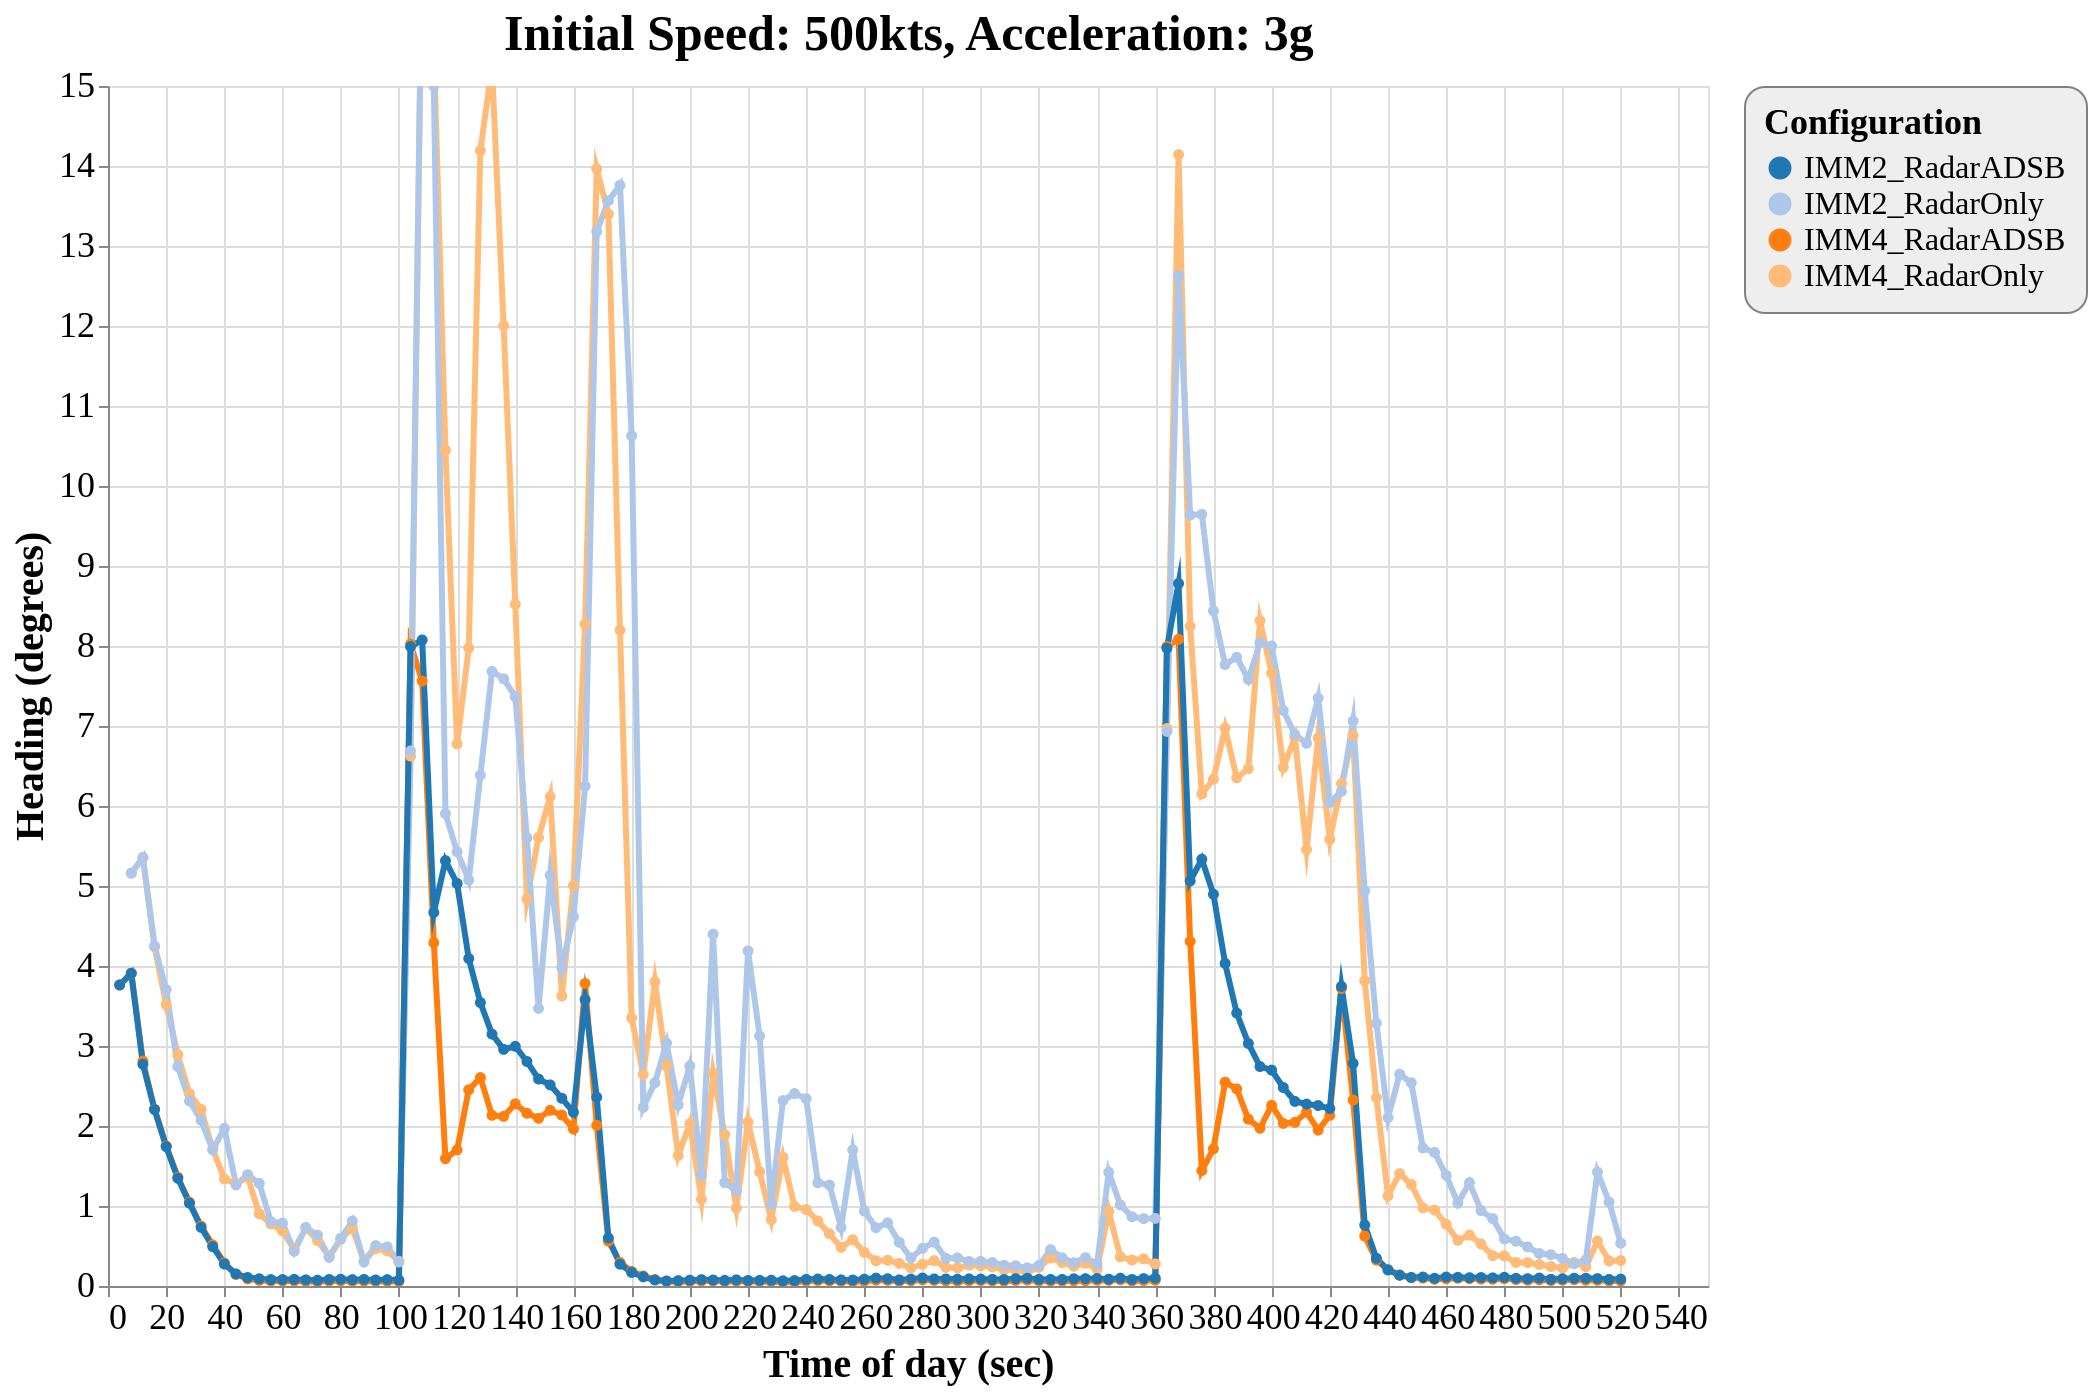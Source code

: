 {
  "config": {
    "view": {
      "continuousWidth": 800,
      "continuousHeight": 600
    },
    "axisX": {
      "labelFontSize": 18,
      "titleFontSize": 20
    },
    "axisY": {
      "labelFontSize": 18,
      "titleFontSize": 20
    },
    "font": "Times New Roman",
    "legend": {
      "cornerRadius": 10,
      "fillColor": "#EEEEEE",
      "labelFontSize": 16,
      "padding": 10,
      "strokeColor": "gray",
      "titleFontSize": 18
    },
    "title": {
      "fontSize": 25
    }
  },
  "data": {
    "name": "data-9e23ffd5dd1a48ee2ccf6b9c7861a84d"
  },
  "mark": {
    "type": "line",
    "point": true,
    "strokeWidth": 3
  },
  "encoding": {
    "color": {
      "type": "ordinal",
      "field": "config",
      "scale": {
        "scheme": "category20"
      },
      "title": "Configuration"
    },
    "x": {
      "type": "quantitative",
      "field": "time",
      "title": "Time of day (sec)"
    },
    "y": {
      "type": "quantitative",
      "field": "rmse_hdg",
      "scale": {
        "domain": [
          0,
          15
        ],
        "zero": false
      },
      "title": "Heading (degrees)"
    }
  },
  "selection": {
    "selector034": {
      "type": "interval",
      "bind": "scales",
      "encodings": [
        "x",
        "y"
      ]
    }
  },
  "title": "Initial Speed: 500kts, Acceleration: 3g",
  "$schema": "https://vega.github.io/schema/vega-lite/v4.8.1.json",
  "datasets": {
    "data-9e23ffd5dd1a48ee2ccf6b9c7861a84d": [
      {
        "scenario": "turns_new_15",
        "config": "IMM4_RadarOnly",
        "time": 8,
        "rmse_hdg": 5.159496310097823,
        "rmse_tr": 0.0
      },
      {
        "scenario": "turns_new_15",
        "config": "IMM4_RadarOnly",
        "time": 12,
        "rmse_hdg": 5.352385053186641,
        "rmse_tr": 8.164965809277261e-05
      },
      {
        "scenario": "turns_new_15",
        "config": "IMM4_RadarOnly",
        "time": 16,
        "rmse_hdg": 4.238198274666325,
        "rmse_tr": 0.0028472118615613
      },
      {
        "scenario": "turns_new_15",
        "config": "IMM4_RadarOnly",
        "time": 20,
        "rmse_hdg": 3.5141210245724985,
        "rmse_tr": 0.0208802095460014
      },
      {
        "scenario": "turns_new_15",
        "config": "IMM4_RadarOnly",
        "time": 24,
        "rmse_hdg": 2.892480826787506,
        "rmse_tr": 0.0165068026381044
      },
      {
        "scenario": "turns_new_15",
        "config": "IMM4_RadarOnly",
        "time": 28,
        "rmse_hdg": 2.4040877435709125,
        "rmse_tr": 0.0257596348553077
      },
      {
        "scenario": "turns_new_15",
        "config": "IMM4_RadarOnly",
        "time": 32,
        "rmse_hdg": 2.2081801238711165,
        "rmse_tr": 0.0195112580114453
      },
      {
        "scenario": "turns_new_15",
        "config": "IMM4_RadarOnly",
        "time": 36,
        "rmse_hdg": 1.7097812573694764,
        "rmse_tr": 0.0208589636280512
      },
      {
        "scenario": "turns_new_15",
        "config": "IMM4_RadarOnly",
        "time": 40,
        "rmse_hdg": 1.337456487169756,
        "rmse_tr": 0.0111923692949608
      },
      {
        "scenario": "turns_new_15",
        "config": "IMM4_RadarOnly",
        "time": 44,
        "rmse_hdg": 1.278801522259546,
        "rmse_tr": 0.0086921500344979
      },
      {
        "scenario": "turns_new_15",
        "config": "IMM4_RadarOnly",
        "time": 48,
        "rmse_hdg": 1.363325986871399,
        "rmse_tr": 0.0342293589493654
      },
      {
        "scenario": "turns_new_15",
        "config": "IMM4_RadarOnly",
        "time": 52,
        "rmse_hdg": 0.9021688842185672,
        "rmse_tr": 0.0269842546682319
      },
      {
        "scenario": "turns_new_15",
        "config": "IMM4_RadarOnly",
        "time": 56,
        "rmse_hdg": 0.7755864716458118,
        "rmse_tr": 0.0184443207722594
      },
      {
        "scenario": "turns_new_15",
        "config": "IMM4_RadarOnly",
        "time": 60,
        "rmse_hdg": 0.6852272350369346,
        "rmse_tr": 0.0255067459882496
      },
      {
        "scenario": "turns_new_15",
        "config": "IMM4_RadarOnly",
        "time": 64,
        "rmse_hdg": 0.4548504027577514,
        "rmse_tr": 0.0087947269555241
      },
      {
        "scenario": "turns_new_15",
        "config": "IMM4_RadarOnly",
        "time": 68,
        "rmse_hdg": 0.7246047198300606,
        "rmse_tr": 0.0097753363113501
      },
      {
        "scenario": "turns_new_15",
        "config": "IMM4_RadarOnly",
        "time": 72,
        "rmse_hdg": 0.5678195555095353,
        "rmse_tr": 0.0186284728305892
      },
      {
        "scenario": "turns_new_15",
        "config": "IMM4_RadarOnly",
        "time": 76,
        "rmse_hdg": 0.3695116897865187,
        "rmse_tr": 0.0073440073831964
      },
      {
        "scenario": "turns_new_15",
        "config": "IMM4_RadarOnly",
        "time": 80,
        "rmse_hdg": 0.5836848464711075,
        "rmse_tr": 0.0091764263196518
      },
      {
        "scenario": "turns_new_15",
        "config": "IMM4_RadarOnly",
        "time": 84,
        "rmse_hdg": 0.7248448109768039,
        "rmse_tr": 0.0171922047673329
      },
      {
        "scenario": "turns_new_15",
        "config": "IMM4_RadarOnly",
        "time": 88,
        "rmse_hdg": 0.3101433360381775,
        "rmse_tr": 0.0057518113089124
      },
      {
        "scenario": "turns_new_15",
        "config": "IMM4_RadarOnly",
        "time": 92,
        "rmse_hdg": 0.465995708134742,
        "rmse_tr": 0.0080200748126186
      },
      {
        "scenario": "turns_new_15",
        "config": "IMM4_RadarOnly",
        "time": 96,
        "rmse_hdg": 0.4370300196728341,
        "rmse_tr": 0.0134684463699065
      },
      {
        "scenario": "turns_new_15",
        "config": "IMM4_RadarOnly",
        "time": 100,
        "rmse_hdg": 0.3087155052113428,
        "rmse_tr": 0.0046465606975255
      },
      {
        "scenario": "turns_new_15",
        "config": "IMM4_RadarOnly",
        "time": 104,
        "rmse_hdg": 6.623822574176233,
        "rmse_tr": 3.0020787204452186
      },
      {
        "scenario": "turns_new_15",
        "config": "IMM4_RadarOnly",
        "time": 108,
        "rmse_hdg": 16.882702036939918,
        "rmse_tr": 3.0008499614196613
      },
      {
        "scenario": "turns_new_15",
        "config": "IMM4_RadarOnly",
        "time": 112,
        "rmse_hdg": 15.491814526319848,
        "rmse_tr": 2.7262065283582526
      },
      {
        "scenario": "turns_new_15",
        "config": "IMM4_RadarOnly",
        "time": 116,
        "rmse_hdg": 10.4474854806695,
        "rmse_tr": 2.480834525396646
      },
      {
        "scenario": "turns_new_15",
        "config": "IMM4_RadarOnly",
        "time": 120,
        "rmse_hdg": 6.77502837355682,
        "rmse_tr": 2.313983753508222
      },
      {
        "scenario": "turns_new_15",
        "config": "IMM4_RadarOnly",
        "time": 124,
        "rmse_hdg": 7.973683273810953,
        "rmse_tr": 1.809133527701212
      },
      {
        "scenario": "turns_new_15",
        "config": "IMM4_RadarOnly",
        "time": 128,
        "rmse_hdg": 14.194682983119067,
        "rmse_tr": 1.4998601784833143
      },
      {
        "scenario": "turns_new_15",
        "config": "IMM4_RadarOnly",
        "time": 132,
        "rmse_hdg": 15.242020387340228,
        "rmse_tr": 1.4505935853987495
      },
      {
        "scenario": "turns_new_15",
        "config": "IMM4_RadarOnly",
        "time": 136,
        "rmse_hdg": 12.003950367807164,
        "rmse_tr": 1.3327730253956305
      },
      {
        "scenario": "turns_new_15",
        "config": "IMM4_RadarOnly",
        "time": 140,
        "rmse_hdg": 8.521859552421645,
        "rmse_tr": 1.4788269459270749
      },
      {
        "scenario": "turns_new_15",
        "config": "IMM4_RadarOnly",
        "time": 144,
        "rmse_hdg": 4.839291425257566,
        "rmse_tr": 1.4887506651072042
      },
      {
        "scenario": "turns_new_15",
        "config": "IMM4_RadarOnly",
        "time": 148,
        "rmse_hdg": 5.606839772397044,
        "rmse_tr": 1.362166652188099
      },
      {
        "scenario": "turns_new_15",
        "config": "IMM4_RadarOnly",
        "time": 152,
        "rmse_hdg": 6.117448281759318,
        "rmse_tr": 1.287031599424298
      },
      {
        "scenario": "turns_new_15",
        "config": "IMM4_RadarOnly",
        "time": 156,
        "rmse_hdg": 3.624573006513381,
        "rmse_tr": 1.159871246381174
      },
      {
        "scenario": "turns_new_15",
        "config": "IMM4_RadarOnly",
        "time": 160,
        "rmse_hdg": 5.00470790306487,
        "rmse_tr": 1.0117192226875773
      },
      {
        "scenario": "turns_new_15",
        "config": "IMM4_RadarOnly",
        "time": 164,
        "rmse_hdg": 8.27182038610608,
        "rmse_tr": 1.966246981455619
      },
      {
        "scenario": "turns_new_15",
        "config": "IMM4_RadarOnly",
        "time": 168,
        "rmse_hdg": 13.965078035781058,
        "rmse_tr": 2.0252470065963
      },
      {
        "scenario": "turns_new_15",
        "config": "IMM4_RadarOnly",
        "time": 172,
        "rmse_hdg": 13.40180108128092,
        "rmse_tr": 1.8203920496542616
      },
      {
        "scenario": "turns_new_15",
        "config": "IMM4_RadarOnly",
        "time": 176,
        "rmse_hdg": 8.19731841315601,
        "rmse_tr": 1.5485441255417942
      },
      {
        "scenario": "turns_new_15",
        "config": "IMM4_RadarOnly",
        "time": 180,
        "rmse_hdg": 3.3493418620813995,
        "rmse_tr": 1.505684567503493
      },
      {
        "scenario": "turns_new_15",
        "config": "IMM4_RadarOnly",
        "time": 184,
        "rmse_hdg": 2.6438135335155555,
        "rmse_tr": 1.3388480116627628
      },
      {
        "scenario": "turns_new_15",
        "config": "IMM4_RadarOnly",
        "time": 188,
        "rmse_hdg": 3.801673425392214,
        "rmse_tr": 1.1933287761202556
      },
      {
        "scenario": "turns_new_15",
        "config": "IMM4_RadarOnly",
        "time": 192,
        "rmse_hdg": 2.7523395007289184,
        "rmse_tr": 1.184862473991276
      },
      {
        "scenario": "turns_new_15",
        "config": "IMM4_RadarOnly",
        "time": 196,
        "rmse_hdg": 1.6318888170188264,
        "rmse_tr": 1.0718542712929258
      },
      {
        "scenario": "turns_new_15",
        "config": "IMM4_RadarOnly",
        "time": 200,
        "rmse_hdg": 2.029101812789752,
        "rmse_tr": 0.9501506086756282
      },
      {
        "scenario": "turns_new_15",
        "config": "IMM4_RadarOnly",
        "time": 204,
        "rmse_hdg": 1.0842574812812154,
        "rmse_tr": 0.9474217155748844
      },
      {
        "scenario": "turns_new_15",
        "config": "IMM4_RadarOnly",
        "time": 208,
        "rmse_hdg": 2.6602119798575816,
        "rmse_tr": 0.8701851016370662
      },
      {
        "scenario": "turns_new_15",
        "config": "IMM4_RadarOnly",
        "time": 212,
        "rmse_hdg": 1.8909405067320293,
        "rmse_tr": 0.7599651060410603
      },
      {
        "scenario": "turns_new_15",
        "config": "IMM4_RadarOnly",
        "time": 216,
        "rmse_hdg": 0.9736749237516872,
        "rmse_tr": 0.7578285803154017
      },
      {
        "scenario": "turns_new_15",
        "config": "IMM4_RadarOnly",
        "time": 220,
        "rmse_hdg": 2.0485496224293795,
        "rmse_tr": 0.6994902143704371
      },
      {
        "scenario": "turns_new_15",
        "config": "IMM4_RadarOnly",
        "time": 224,
        "rmse_hdg": 1.4277352695790582,
        "rmse_tr": 0.6101644381640083
      },
      {
        "scenario": "turns_new_15",
        "config": "IMM4_RadarOnly",
        "time": 228,
        "rmse_hdg": 0.828550081826828,
        "rmse_tr": 0.6068890570928492
      },
      {
        "scenario": "turns_new_15",
        "config": "IMM4_RadarOnly",
        "time": 232,
        "rmse_hdg": 1.6073615371505938,
        "rmse_tr": 0.5594371044978058
      },
      {
        "scenario": "turns_new_15",
        "config": "IMM4_RadarOnly",
        "time": 236,
        "rmse_hdg": 0.9944173716759572,
        "rmse_tr": 0.4653622396487591
      },
      {
        "scenario": "turns_new_15",
        "config": "IMM4_RadarOnly",
        "time": 240,
        "rmse_hdg": 0.955654599887281,
        "rmse_tr": 0.4128587940896292
      },
      {
        "scenario": "turns_new_15",
        "config": "IMM4_RadarOnly",
        "time": 244,
        "rmse_hdg": 0.8130483497600971,
        "rmse_tr": 0.3235946074952424
      },
      {
        "scenario": "turns_new_15",
        "config": "IMM4_RadarOnly",
        "time": 248,
        "rmse_hdg": 0.6514427308512629,
        "rmse_tr": 0.2447327460183541
      },
      {
        "scenario": "turns_new_15",
        "config": "IMM4_RadarOnly",
        "time": 252,
        "rmse_hdg": 0.4836427339655267,
        "rmse_tr": 0.2007891361749493
      },
      {
        "scenario": "turns_new_15",
        "config": "IMM4_RadarOnly",
        "time": 256,
        "rmse_hdg": 0.5778820747416283,
        "rmse_tr": 0.1608075342666601
      },
      {
        "scenario": "turns_new_15",
        "config": "IMM4_RadarOnly",
        "time": 260,
        "rmse_hdg": 0.4205462577762106,
        "rmse_tr": 0.1216482194517233
      },
      {
        "scenario": "turns_new_15",
        "config": "IMM4_RadarOnly",
        "time": 264,
        "rmse_hdg": 0.3156163789002976,
        "rmse_tr": 0.0992157224891352
      },
      {
        "scenario": "turns_new_15",
        "config": "IMM4_RadarOnly",
        "time": 268,
        "rmse_hdg": 0.3219730837611557,
        "rmse_tr": 0.0746748827648361
      },
      {
        "scenario": "turns_new_15",
        "config": "IMM4_RadarOnly",
        "time": 272,
        "rmse_hdg": 0.2826204598473429,
        "rmse_tr": 0.0564791602322532
      },
      {
        "scenario": "turns_new_15",
        "config": "IMM4_RadarOnly",
        "time": 276,
        "rmse_hdg": 0.2255404468176038,
        "rmse_tr": 0.0475499621883087
      },
      {
        "scenario": "turns_new_15",
        "config": "IMM4_RadarOnly",
        "time": 280,
        "rmse_hdg": 0.2706869567811297,
        "rmse_tr": 0.0364417539173326
      },
      {
        "scenario": "turns_new_15",
        "config": "IMM4_RadarOnly",
        "time": 284,
        "rmse_hdg": 0.3165944587039561,
        "rmse_tr": 0.027181111465737
      },
      {
        "scenario": "turns_new_15",
        "config": "IMM4_RadarOnly",
        "time": 288,
        "rmse_hdg": 0.2331612727372969,
        "rmse_tr": 0.026672110762692
      },
      {
        "scenario": "turns_new_15",
        "config": "IMM4_RadarOnly",
        "time": 292,
        "rmse_hdg": 0.2265696423109281,
        "rmse_tr": 0.0219731750672316
      },
      {
        "scenario": "turns_new_15",
        "config": "IMM4_RadarOnly",
        "time": 296,
        "rmse_hdg": 0.2610278267077877,
        "rmse_tr": 0.0214210576425702
      },
      {
        "scenario": "turns_new_15",
        "config": "IMM4_RadarOnly",
        "time": 300,
        "rmse_hdg": 0.2546320875302254,
        "rmse_tr": 0.0159800222500192
      },
      {
        "scenario": "turns_new_15",
        "config": "IMM4_RadarOnly",
        "time": 304,
        "rmse_hdg": 0.2396228654512333,
        "rmse_tr": 0.0136901316970419
      },
      {
        "scenario": "turns_new_15",
        "config": "IMM4_RadarOnly",
        "time": 308,
        "rmse_hdg": 0.2017993383858669,
        "rmse_tr": 0.0123089672871315
      },
      {
        "scenario": "turns_new_15",
        "config": "IMM4_RadarOnly",
        "time": 312,
        "rmse_hdg": 0.2004115484007707,
        "rmse_tr": 0.0143555652456156
      },
      {
        "scenario": "turns_new_15",
        "config": "IMM4_RadarOnly",
        "time": 316,
        "rmse_hdg": 0.1739675426117001,
        "rmse_tr": 0.0112632209895226
      },
      {
        "scenario": "turns_new_15",
        "config": "IMM4_RadarOnly",
        "time": 320,
        "rmse_hdg": 0.2336122142925477,
        "rmse_tr": 0.0104048770615835
      },
      {
        "scenario": "turns_new_15",
        "config": "IMM4_RadarOnly",
        "time": 324,
        "rmse_hdg": 0.3509061628628594,
        "rmse_tr": 0.0103203551164545
      },
      {
        "scenario": "turns_new_15",
        "config": "IMM4_RadarOnly",
        "time": 328,
        "rmse_hdg": 0.2928181445085376,
        "rmse_tr": 0.0076127686537384
      },
      {
        "scenario": "turns_new_15",
        "config": "IMM4_RadarOnly",
        "time": 332,
        "rmse_hdg": 0.246272207120497,
        "rmse_tr": 0.0074348585199801
      },
      {
        "scenario": "turns_new_15",
        "config": "IMM4_RadarOnly",
        "time": 336,
        "rmse_hdg": 0.2857335506583529,
        "rmse_tr": 0.0088626610317319
      },
      {
        "scenario": "turns_new_15",
        "config": "IMM4_RadarOnly",
        "time": 340,
        "rmse_hdg": 0.2118601477914655,
        "rmse_tr": 0.0100348974417612
      },
      {
        "scenario": "turns_new_15",
        "config": "IMM4_RadarOnly",
        "time": 344,
        "rmse_hdg": 0.9322344721748428,
        "rmse_tr": 0.0188742623108236
      },
      {
        "scenario": "turns_new_15",
        "config": "IMM4_RadarOnly",
        "time": 348,
        "rmse_hdg": 0.3632426261873069,
        "rmse_tr": 0.0110934943294868
      },
      {
        "scenario": "turns_new_15",
        "config": "IMM4_RadarOnly",
        "time": 352,
        "rmse_hdg": 0.324102490336658,
        "rmse_tr": 0.00926192106521
      },
      {
        "scenario": "turns_new_15",
        "config": "IMM4_RadarOnly",
        "time": 356,
        "rmse_hdg": 0.3393405369241908,
        "rmse_tr": 0.0083564904914284
      },
      {
        "scenario": "turns_new_15",
        "config": "IMM4_RadarOnly",
        "time": 360,
        "rmse_hdg": 0.2757281766473277,
        "rmse_tr": 0.0071814639633945
      },
      {
        "scenario": "turns_new_15",
        "config": "IMM4_RadarOnly",
        "time": 364,
        "rmse_hdg": 6.968758192662023,
        "rmse_tr": 2.996913132634782
      },
      {
        "scenario": "turns_new_15",
        "config": "IMM4_RadarOnly",
        "time": 368,
        "rmse_hdg": 14.142233263884927,
        "rmse_tr": 2.826380248562933
      },
      {
        "scenario": "turns_new_15",
        "config": "IMM4_RadarOnly",
        "time": 372,
        "rmse_hdg": 8.248192038890858,
        "rmse_tr": 2.355962857200224
      },
      {
        "scenario": "turns_new_15",
        "config": "IMM4_RadarOnly",
        "time": 376,
        "rmse_hdg": 6.151262511405181,
        "rmse_tr": 1.889497195188445
      },
      {
        "scenario": "turns_new_15",
        "config": "IMM4_RadarOnly",
        "time": 380,
        "rmse_hdg": 6.3349568551644335,
        "rmse_tr": 1.3695384419015604
      },
      {
        "scenario": "turns_new_15",
        "config": "IMM4_RadarOnly",
        "time": 384,
        "rmse_hdg": 6.972972029334698,
        "rmse_tr": 0.8966433035316307
      },
      {
        "scenario": "turns_new_15",
        "config": "IMM4_RadarOnly",
        "time": 388,
        "rmse_hdg": 6.35164726705669,
        "rmse_tr": 0.5395642401411813
      },
      {
        "scenario": "turns_new_15",
        "config": "IMM4_RadarOnly",
        "time": 392,
        "rmse_hdg": 6.466322287771718,
        "rmse_tr": 0.5381464127756806
      },
      {
        "scenario": "turns_new_15",
        "config": "IMM4_RadarOnly",
        "time": 396,
        "rmse_hdg": 8.316089711282295,
        "rmse_tr": 0.5769032340250585
      },
      {
        "scenario": "turns_new_15",
        "config": "IMM4_RadarOnly",
        "time": 400,
        "rmse_hdg": 7.659391153586822,
        "rmse_tr": 0.5326671363390022
      },
      {
        "scenario": "turns_new_15",
        "config": "IMM4_RadarOnly",
        "time": 404,
        "rmse_hdg": 6.48330373043726,
        "rmse_tr": 0.3732616219085891
      },
      {
        "scenario": "turns_new_15",
        "config": "IMM4_RadarOnly",
        "time": 408,
        "rmse_hdg": 6.853273627089247,
        "rmse_tr": 0.2904665418987475
      },
      {
        "scenario": "turns_new_15",
        "config": "IMM4_RadarOnly",
        "time": 412,
        "rmse_hdg": 5.456079479056337,
        "rmse_tr": 0.2311482985708599
      },
      {
        "scenario": "turns_new_15",
        "config": "IMM4_RadarOnly",
        "time": 416,
        "rmse_hdg": 6.85132127235198,
        "rmse_tr": 0.2730354328401478
      },
      {
        "scenario": "turns_new_15",
        "config": "IMM4_RadarOnly",
        "time": 420,
        "rmse_hdg": 5.580442437155568,
        "rmse_tr": 0.2749031120539547
      },
      {
        "scenario": "turns_new_15",
        "config": "IMM4_RadarOnly",
        "time": 424,
        "rmse_hdg": 6.279428784696023,
        "rmse_tr": 2.975230665717221
      },
      {
        "scenario": "turns_new_15",
        "config": "IMM4_RadarOnly",
        "time": 428,
        "rmse_hdg": 6.881479541767213,
        "rmse_tr": 2.446870705528318
      },
      {
        "scenario": "turns_new_15",
        "config": "IMM4_RadarOnly",
        "time": 432,
        "rmse_hdg": 3.814238997550466,
        "rmse_tr": 1.6318038697950992
      },
      {
        "scenario": "turns_new_15",
        "config": "IMM4_RadarOnly",
        "time": 436,
        "rmse_hdg": 2.353058171533523,
        "rmse_tr": 1.0446523088469724
      },
      {
        "scenario": "turns_new_15",
        "config": "IMM4_RadarOnly",
        "time": 440,
        "rmse_hdg": 1.1271452273936855,
        "rmse_tr": 0.6892070431761681
      },
      {
        "scenario": "turns_new_15",
        "config": "IMM4_RadarOnly",
        "time": 444,
        "rmse_hdg": 1.404443361985378,
        "rmse_tr": 0.457152078697944
      },
      {
        "scenario": "turns_new_15",
        "config": "IMM4_RadarOnly",
        "time": 448,
        "rmse_hdg": 1.2698519329527884,
        "rmse_tr": 0.3145494311159768
      },
      {
        "scenario": "turns_new_15",
        "config": "IMM4_RadarOnly",
        "time": 452,
        "rmse_hdg": 0.9773940305266294,
        "rmse_tr": 0.2044888200989348
      },
      {
        "scenario": "turns_new_15",
        "config": "IMM4_RadarOnly",
        "time": 456,
        "rmse_hdg": 0.949020250900748,
        "rmse_tr": 0.1544653213279853
      },
      {
        "scenario": "turns_new_15",
        "config": "IMM4_RadarOnly",
        "time": 460,
        "rmse_hdg": 0.7711670321981464,
        "rmse_tr": 0.1359523710094774
      },
      {
        "scenario": "turns_new_15",
        "config": "IMM4_RadarOnly",
        "time": 464,
        "rmse_hdg": 0.5710061295642981,
        "rmse_tr": 0.1202378964109624
      },
      {
        "scenario": "turns_new_15",
        "config": "IMM4_RadarOnly",
        "time": 468,
        "rmse_hdg": 0.6354337544843113,
        "rmse_tr": 0.081683913288608
      },
      {
        "scenario": "turns_new_15",
        "config": "IMM4_RadarOnly",
        "time": 472,
        "rmse_hdg": 0.5247293064718448,
        "rmse_tr": 0.0649290880797908
      },
      {
        "scenario": "turns_new_15",
        "config": "IMM4_RadarOnly",
        "time": 476,
        "rmse_hdg": 0.3795305271682782,
        "rmse_tr": 0.0483817209393447
      },
      {
        "scenario": "turns_new_15",
        "config": "IMM4_RadarOnly",
        "time": 480,
        "rmse_hdg": 0.3754140571232172,
        "rmse_tr": 0.0344657511161442
      },
      {
        "scenario": "turns_new_15",
        "config": "IMM4_RadarOnly",
        "time": 484,
        "rmse_hdg": 0.2933955561711056,
        "rmse_tr": 0.0310861169441708
      },
      {
        "scenario": "turns_new_15",
        "config": "IMM4_RadarOnly",
        "time": 488,
        "rmse_hdg": 0.2913073977776737,
        "rmse_tr": 0.0253449403234649
      },
      {
        "scenario": "turns_new_15",
        "config": "IMM4_RadarOnly",
        "time": 492,
        "rmse_hdg": 0.2682255161915647,
        "rmse_tr": 0.0210619307646813
      },
      {
        "scenario": "turns_new_15",
        "config": "IMM4_RadarOnly",
        "time": 496,
        "rmse_hdg": 0.243481689934445,
        "rmse_tr": 0.0190264050968408
      },
      {
        "scenario": "turns_new_15",
        "config": "IMM4_RadarOnly",
        "time": 500,
        "rmse_hdg": 0.224199192188058,
        "rmse_tr": 0.0150069011902302
      },
      {
        "scenario": "turns_new_15",
        "config": "IMM4_RadarOnly",
        "time": 504,
        "rmse_hdg": 0.2952346753237388,
        "rmse_tr": 0.0109326500830236
      },
      {
        "scenario": "turns_new_15",
        "config": "IMM4_RadarOnly",
        "time": 508,
        "rmse_hdg": 0.2410760192528979,
        "rmse_tr": 0.0103712626152891
      },
      {
        "scenario": "turns_new_15",
        "config": "IMM4_RadarOnly",
        "time": 512,
        "rmse_hdg": 0.5623787540561067,
        "rmse_tr": 0.0156812382443706
      },
      {
        "scenario": "turns_new_15",
        "config": "IMM4_RadarOnly",
        "time": 516,
        "rmse_hdg": 0.3139310476883468,
        "rmse_tr": 0.0123623611406952
      },
      {
        "scenario": "turns_new_15",
        "config": "IMM4_RadarOnly",
        "time": 520,
        "rmse_hdg": 0.3171084143930491,
        "rmse_tr": 0.0088075831603658
      },
      {
        "scenario": "turns_new_15",
        "config": "IMM4_RadarADSB",
        "time": 4,
        "rmse_hdg": 3.7627060558519703,
        "rmse_tr": 0.0
      },
      {
        "scenario": "turns_new_15",
        "config": "IMM4_RadarADSB",
        "time": 8,
        "rmse_hdg": 3.908752007165602,
        "rmse_tr": 0.0002812196775516
      },
      {
        "scenario": "turns_new_15",
        "config": "IMM4_RadarADSB",
        "time": 12,
        "rmse_hdg": 2.811157797645893,
        "rmse_tr": 0.0023554539403915
      },
      {
        "scenario": "turns_new_15",
        "config": "IMM4_RadarADSB",
        "time": 16,
        "rmse_hdg": 2.2095151944184943,
        "rmse_tr": 0.0063216206248037
      },
      {
        "scenario": "turns_new_15",
        "config": "IMM4_RadarADSB",
        "time": 20,
        "rmse_hdg": 1.749949999285694,
        "rmse_tr": 0.0072941335031409
      },
      {
        "scenario": "turns_new_15",
        "config": "IMM4_RadarADSB",
        "time": 24,
        "rmse_hdg": 1.3595079054446293,
        "rmse_tr": 0.0055441758545378
      },
      {
        "scenario": "turns_new_15",
        "config": "IMM4_RadarADSB",
        "time": 28,
        "rmse_hdg": 1.0476434708932536,
        "rmse_tr": 0.0042477858009233
      },
      {
        "scenario": "turns_new_15",
        "config": "IMM4_RadarADSB",
        "time": 32,
        "rmse_hdg": 0.7484303208752834,
        "rmse_tr": 0.003856559080995
      },
      {
        "scenario": "turns_new_15",
        "config": "IMM4_RadarADSB",
        "time": 36,
        "rmse_hdg": 0.5137464856376318,
        "rmse_tr": 0.0031487482250277
      },
      {
        "scenario": "turns_new_15",
        "config": "IMM4_RadarADSB",
        "time": 40,
        "rmse_hdg": 0.288353067677103,
        "rmse_tr": 0.0028979926162799
      },
      {
        "scenario": "turns_new_15",
        "config": "IMM4_RadarADSB",
        "time": 44,
        "rmse_hdg": 0.1448163274892823,
        "rmse_tr": 0.0030944651049437
      },
      {
        "scenario": "turns_new_15",
        "config": "IMM4_RadarADSB",
        "time": 48,
        "rmse_hdg": 0.0874818963659389,
        "rmse_tr": 0.0026278148638943
      },
      {
        "scenario": "turns_new_15",
        "config": "IMM4_RadarADSB",
        "time": 52,
        "rmse_hdg": 0.0702058335211732,
        "rmse_tr": 0.0025329638845171
      },
      {
        "scenario": "turns_new_15",
        "config": "IMM4_RadarADSB",
        "time": 56,
        "rmse_hdg": 0.0618327394770183,
        "rmse_tr": 0.0022890597459542
      },
      {
        "scenario": "turns_new_15",
        "config": "IMM4_RadarADSB",
        "time": 60,
        "rmse_hdg": 0.0618533968075252,
        "rmse_tr": 0.0023518340918325
      },
      {
        "scenario": "turns_new_15",
        "config": "IMM4_RadarADSB",
        "time": 64,
        "rmse_hdg": 0.0622138733542274,
        "rmse_tr": 0.0024606871260027
      },
      {
        "scenario": "turns_new_15",
        "config": "IMM4_RadarADSB",
        "time": 68,
        "rmse_hdg": 0.0573403181706558,
        "rmse_tr": 0.0021641348972464
      },
      {
        "scenario": "turns_new_15",
        "config": "IMM4_RadarADSB",
        "time": 72,
        "rmse_hdg": 0.0547825117670372,
        "rmse_tr": 0.0023988449155455
      },
      {
        "scenario": "turns_new_15",
        "config": "IMM4_RadarADSB",
        "time": 76,
        "rmse_hdg": 0.0607590871118605,
        "rmse_tr": 0.0023534066217448
      },
      {
        "scenario": "turns_new_15",
        "config": "IMM4_RadarADSB",
        "time": 80,
        "rmse_hdg": 0.0641309108201946,
        "rmse_tr": 0.0022974756060911
      },
      {
        "scenario": "turns_new_15",
        "config": "IMM4_RadarADSB",
        "time": 84,
        "rmse_hdg": 0.0587589307280048,
        "rmse_tr": 0.0023936171341872
      },
      {
        "scenario": "turns_new_15",
        "config": "IMM4_RadarADSB",
        "time": 88,
        "rmse_hdg": 0.0606972070477402,
        "rmse_tr": 0.0026820015054939
      },
      {
        "scenario": "turns_new_15",
        "config": "IMM4_RadarADSB",
        "time": 92,
        "rmse_hdg": 0.0566623570867171,
        "rmse_tr": 0.0021884060133167
      },
      {
        "scenario": "turns_new_15",
        "config": "IMM4_RadarADSB",
        "time": 96,
        "rmse_hdg": 0.0589483364230166,
        "rmse_tr": 0.002272049677676
      },
      {
        "scenario": "turns_new_15",
        "config": "IMM4_RadarADSB",
        "time": 100,
        "rmse_hdg": 0.0561970925186272,
        "rmse_tr": 0.0021115406161343
      },
      {
        "scenario": "turns_new_15",
        "config": "IMM4_RadarADSB",
        "time": 104,
        "rmse_hdg": 8.024458768593698,
        "rmse_tr": 2.973756879000772
      },
      {
        "scenario": "turns_new_15",
        "config": "IMM4_RadarADSB",
        "time": 108,
        "rmse_hdg": 7.5620438171987,
        "rmse_tr": 2.297110301679636
      },
      {
        "scenario": "turns_new_15",
        "config": "IMM4_RadarADSB",
        "time": 112,
        "rmse_hdg": 4.290643681437624,
        "rmse_tr": 1.0429093270604577
      },
      {
        "scenario": "turns_new_15",
        "config": "IMM4_RadarADSB",
        "time": 116,
        "rmse_hdg": 1.592651282635713,
        "rmse_tr": 0.1672362277353763
      },
      {
        "scenario": "turns_new_15",
        "config": "IMM4_RadarADSB",
        "time": 120,
        "rmse_hdg": 1.701412125707278,
        "rmse_tr": 0.1725775971268437
      },
      {
        "scenario": "turns_new_15",
        "config": "IMM4_RadarADSB",
        "time": 124,
        "rmse_hdg": 2.4526963262860884,
        "rmse_tr": 0.0816686301557406
      },
      {
        "scenario": "turns_new_15",
        "config": "IMM4_RadarADSB",
        "time": 128,
        "rmse_hdg": 2.604542054326893,
        "rmse_tr": 0.0704317162534874
      },
      {
        "scenario": "turns_new_15",
        "config": "IMM4_RadarADSB",
        "time": 132,
        "rmse_hdg": 2.1330510984788447,
        "rmse_tr": 0.0651590901569012
      },
      {
        "scenario": "turns_new_15",
        "config": "IMM4_RadarADSB",
        "time": 136,
        "rmse_hdg": 2.1200165494905074,
        "rmse_tr": 0.0714556513764752
      },
      {
        "scenario": "turns_new_15",
        "config": "IMM4_RadarADSB",
        "time": 140,
        "rmse_hdg": 2.27704087602724,
        "rmse_tr": 0.0696937776086404
      },
      {
        "scenario": "turns_new_15",
        "config": "IMM4_RadarADSB",
        "time": 144,
        "rmse_hdg": 2.159436213728261,
        "rmse_tr": 0.0784820457055455
      },
      {
        "scenario": "turns_new_15",
        "config": "IMM4_RadarADSB",
        "time": 148,
        "rmse_hdg": 2.0956769343807404,
        "rmse_tr": 0.0681305870658648
      },
      {
        "scenario": "turns_new_15",
        "config": "IMM4_RadarADSB",
        "time": 152,
        "rmse_hdg": 2.1960713248923858,
        "rmse_tr": 0.0784707867907672
      },
      {
        "scenario": "turns_new_15",
        "config": "IMM4_RadarADSB",
        "time": 156,
        "rmse_hdg": 2.136660877901208,
        "rmse_tr": 0.0715771760747199
      },
      {
        "scenario": "turns_new_15",
        "config": "IMM4_RadarADSB",
        "time": 160,
        "rmse_hdg": 1.962093022137024,
        "rmse_tr": 0.0709654122572546
      },
      {
        "scenario": "turns_new_15",
        "config": "IMM4_RadarADSB",
        "time": 164,
        "rmse_hdg": 3.7822164175800097,
        "rmse_tr": 2.813147512874356
      },
      {
        "scenario": "turns_new_15",
        "config": "IMM4_RadarADSB",
        "time": 168,
        "rmse_hdg": 2.0086421366392533,
        "rmse_tr": 1.4435394445623988
      },
      {
        "scenario": "turns_new_15",
        "config": "IMM4_RadarADSB",
        "time": 172,
        "rmse_hdg": 0.5606610597946307,
        "rmse_tr": 0.5832730813719964
      },
      {
        "scenario": "turns_new_15",
        "config": "IMM4_RadarADSB",
        "time": 176,
        "rmse_hdg": 0.2947489153108516,
        "rmse_tr": 0.2304664261660331
      },
      {
        "scenario": "turns_new_15",
        "config": "IMM4_RadarADSB",
        "time": 180,
        "rmse_hdg": 0.183452584463312,
        "rmse_tr": 0.0878576048577656
      },
      {
        "scenario": "turns_new_15",
        "config": "IMM4_RadarADSB",
        "time": 184,
        "rmse_hdg": 0.1266620842323775,
        "rmse_tr": 0.0331537705246326
      },
      {
        "scenario": "turns_new_15",
        "config": "IMM4_RadarADSB",
        "time": 188,
        "rmse_hdg": 0.0799632268424602,
        "rmse_tr": 0.012337542836209
      },
      {
        "scenario": "turns_new_15",
        "config": "IMM4_RadarADSB",
        "time": 192,
        "rmse_hdg": 0.0557877016733281,
        "rmse_tr": 0.0047359379014817
      },
      {
        "scenario": "turns_new_15",
        "config": "IMM4_RadarADSB",
        "time": 196,
        "rmse_hdg": 0.0544888048203123,
        "rmse_tr": 0.0028380871737792
      },
      {
        "scenario": "turns_new_15",
        "config": "IMM4_RadarADSB",
        "time": 200,
        "rmse_hdg": 0.0571323250367266,
        "rmse_tr": 0.0023425589464477
      },
      {
        "scenario": "turns_new_15",
        "config": "IMM4_RadarADSB",
        "time": 204,
        "rmse_hdg": 0.0625544538901298,
        "rmse_tr": 0.0022565328046601
      },
      {
        "scenario": "turns_new_15",
        "config": "IMM4_RadarADSB",
        "time": 208,
        "rmse_hdg": 0.0627271989852669,
        "rmse_tr": 0.0019247213405597
      },
      {
        "scenario": "turns_new_15",
        "config": "IMM4_RadarADSB",
        "time": 212,
        "rmse_hdg": 0.0554435990353484,
        "rmse_tr": 0.0022363710137978
      },
      {
        "scenario": "turns_new_15",
        "config": "IMM4_RadarADSB",
        "time": 216,
        "rmse_hdg": 0.0597609861421625,
        "rmse_tr": 0.0022322409431449
      },
      {
        "scenario": "turns_new_15",
        "config": "IMM4_RadarADSB",
        "time": 220,
        "rmse_hdg": 0.0566016370642382,
        "rmse_tr": 0.001843888579506
      },
      {
        "scenario": "turns_new_15",
        "config": "IMM4_RadarADSB",
        "time": 224,
        "rmse_hdg": 0.0555656889415197,
        "rmse_tr": 0.0022435989534086
      },
      {
        "scenario": "turns_new_15",
        "config": "IMM4_RadarADSB",
        "time": 228,
        "rmse_hdg": 0.0551966182538968,
        "rmse_tr": 0.0025218232675174
      },
      {
        "scenario": "turns_new_15",
        "config": "IMM4_RadarADSB",
        "time": 232,
        "rmse_hdg": 0.0499925367564305,
        "rmse_tr": 0.0021610528114165
      },
      {
        "scenario": "turns_new_15",
        "config": "IMM4_RadarADSB",
        "time": 236,
        "rmse_hdg": 0.0485545452007223,
        "rmse_tr": 0.00251224370256
      },
      {
        "scenario": "turns_new_15",
        "config": "IMM4_RadarADSB",
        "time": 240,
        "rmse_hdg": 0.0606091526731305,
        "rmse_tr": 0.0028250097826571
      },
      {
        "scenario": "turns_new_15",
        "config": "IMM4_RadarADSB",
        "time": 244,
        "rmse_hdg": 0.066725176170228,
        "rmse_tr": 0.0027500361746598
      },
      {
        "scenario": "turns_new_15",
        "config": "IMM4_RadarADSB",
        "time": 248,
        "rmse_hdg": 0.0641043255053404,
        "rmse_tr": 0.0025388552446284
      },
      {
        "scenario": "turns_new_15",
        "config": "IMM4_RadarADSB",
        "time": 252,
        "rmse_hdg": 0.0585548176213236,
        "rmse_tr": 0.0025059529125663
      },
      {
        "scenario": "turns_new_15",
        "config": "IMM4_RadarADSB",
        "time": 256,
        "rmse_hdg": 0.054828499738379,
        "rmse_tr": 0.0024745208474889
      },
      {
        "scenario": "turns_new_15",
        "config": "IMM4_RadarADSB",
        "time": 260,
        "rmse_hdg": 0.0584580784731711,
        "rmse_tr": 0.0029583560888269
      },
      {
        "scenario": "turns_new_15",
        "config": "IMM4_RadarADSB",
        "time": 264,
        "rmse_hdg": 0.0722911717536325,
        "rmse_tr": 0.0029841812675904
      },
      {
        "scenario": "turns_new_15",
        "config": "IMM4_RadarADSB",
        "time": 268,
        "rmse_hdg": 0.0700613378782604,
        "rmse_tr": 0.0028030542988072
      },
      {
        "scenario": "turns_new_15",
        "config": "IMM4_RadarADSB",
        "time": 272,
        "rmse_hdg": 0.0602554289964768,
        "rmse_tr": 0.0025709721139914
      },
      {
        "scenario": "turns_new_15",
        "config": "IMM4_RadarADSB",
        "time": 276,
        "rmse_hdg": 0.0660225950023721,
        "rmse_tr": 0.002806813743345
      },
      {
        "scenario": "turns_new_15",
        "config": "IMM4_RadarADSB",
        "time": 280,
        "rmse_hdg": 0.0760235803884966,
        "rmse_tr": 0.0029850782303856
      },
      {
        "scenario": "turns_new_15",
        "config": "IMM4_RadarADSB",
        "time": 284,
        "rmse_hdg": 0.0696790672569085,
        "rmse_tr": 0.0028554666265205
      },
      {
        "scenario": "turns_new_15",
        "config": "IMM4_RadarADSB",
        "time": 288,
        "rmse_hdg": 0.0632590889024406,
        "rmse_tr": 0.0030683425537897
      },
      {
        "scenario": "turns_new_15",
        "config": "IMM4_RadarADSB",
        "time": 292,
        "rmse_hdg": 0.0618418524602783,
        "rmse_tr": 0.0027482192470944
      },
      {
        "scenario": "turns_new_15",
        "config": "IMM4_RadarADSB",
        "time": 296,
        "rmse_hdg": 0.0647707822809644,
        "rmse_tr": 0.0029150108294126
      },
      {
        "scenario": "turns_new_15",
        "config": "IMM4_RadarADSB",
        "time": 300,
        "rmse_hdg": 0.0665449569277552,
        "rmse_tr": 0.0027247979392101
      },
      {
        "scenario": "turns_new_15",
        "config": "IMM4_RadarADSB",
        "time": 304,
        "rmse_hdg": 0.0630813102327469,
        "rmse_tr": 0.0027753653923807
      },
      {
        "scenario": "turns_new_15",
        "config": "IMM4_RadarADSB",
        "time": 308,
        "rmse_hdg": 0.060271551603221,
        "rmse_tr": 0.0027894944813136
      },
      {
        "scenario": "turns_new_15",
        "config": "IMM4_RadarADSB",
        "time": 312,
        "rmse_hdg": 0.0678603975603362,
        "rmse_tr": 0.0029049310079714
      },
      {
        "scenario": "turns_new_15",
        "config": "IMM4_RadarADSB",
        "time": 316,
        "rmse_hdg": 0.0729032159286109,
        "rmse_tr": 0.0030800395449759
      },
      {
        "scenario": "turns_new_15",
        "config": "IMM4_RadarADSB",
        "time": 320,
        "rmse_hdg": 0.0627327282126597,
        "rmse_tr": 0.0031522042688533
      },
      {
        "scenario": "turns_new_15",
        "config": "IMM4_RadarADSB",
        "time": 324,
        "rmse_hdg": 0.0618809478004336,
        "rmse_tr": 0.002652126601466
      },
      {
        "scenario": "turns_new_15",
        "config": "IMM4_RadarADSB",
        "time": 328,
        "rmse_hdg": 0.061509275751385,
        "rmse_tr": 0.0026183277370123
      },
      {
        "scenario": "turns_new_15",
        "config": "IMM4_RadarADSB",
        "time": 332,
        "rmse_hdg": 0.0632208430820053,
        "rmse_tr": 0.0029759102249003
      },
      {
        "scenario": "turns_new_15",
        "config": "IMM4_RadarADSB",
        "time": 336,
        "rmse_hdg": 0.0645839000012576,
        "rmse_tr": 0.003088536746333
      },
      {
        "scenario": "turns_new_15",
        "config": "IMM4_RadarADSB",
        "time": 340,
        "rmse_hdg": 0.0713111069371554,
        "rmse_tr": 0.003022506897462
      },
      {
        "scenario": "turns_new_15",
        "config": "IMM4_RadarADSB",
        "time": 344,
        "rmse_hdg": 0.0710046946804672,
        "rmse_tr": 0.0030525399260288
      },
      {
        "scenario": "turns_new_15",
        "config": "IMM4_RadarADSB",
        "time": 348,
        "rmse_hdg": 0.0765993848110067,
        "rmse_tr": 0.0032615338017144
      },
      {
        "scenario": "turns_new_15",
        "config": "IMM4_RadarADSB",
        "time": 352,
        "rmse_hdg": 0.0626588573481903,
        "rmse_tr": 0.0029530177088615
      },
      {
        "scenario": "turns_new_15",
        "config": "IMM4_RadarADSB",
        "time": 356,
        "rmse_hdg": 0.0670993709463442,
        "rmse_tr": 0.0034070281084196
      },
      {
        "scenario": "turns_new_15",
        "config": "IMM4_RadarADSB",
        "time": 360,
        "rmse_hdg": 0.0718359428459281,
        "rmse_tr": 0.0029667452167666
      },
      {
        "scenario": "turns_new_15",
        "config": "IMM4_RadarADSB",
        "time": 364,
        "rmse_hdg": 7.994547343343806,
        "rmse_tr": 2.9753705482939723
      },
      {
        "scenario": "turns_new_15",
        "config": "IMM4_RadarADSB",
        "time": 368,
        "rmse_hdg": 8.084178649341846,
        "rmse_tr": 2.2993223089512
      },
      {
        "scenario": "turns_new_15",
        "config": "IMM4_RadarADSB",
        "time": 372,
        "rmse_hdg": 4.307486616797642,
        "rmse_tr": 1.0104151630933067
      },
      {
        "scenario": "turns_new_15",
        "config": "IMM4_RadarADSB",
        "time": 376,
        "rmse_hdg": 1.4429197430302172,
        "rmse_tr": 0.1930139330930685
      },
      {
        "scenario": "turns_new_15",
        "config": "IMM4_RadarADSB",
        "time": 380,
        "rmse_hdg": 1.7149545991547914,
        "rmse_tr": 0.2032062085898446
      },
      {
        "scenario": "turns_new_15",
        "config": "IMM4_RadarADSB",
        "time": 384,
        "rmse_hdg": 2.54752608030371,
        "rmse_tr": 0.0888425422325634
      },
      {
        "scenario": "turns_new_15",
        "config": "IMM4_RadarADSB",
        "time": 388,
        "rmse_hdg": 2.463107091140422,
        "rmse_tr": 0.2022572953961948
      },
      {
        "scenario": "turns_new_15",
        "config": "IMM4_RadarADSB",
        "time": 392,
        "rmse_hdg": 2.084800257866154,
        "rmse_tr": 0.1878610047210469
      },
      {
        "scenario": "turns_new_15",
        "config": "IMM4_RadarADSB",
        "time": 396,
        "rmse_hdg": 1.9722398189358783,
        "rmse_tr": 0.0963349376920221
      },
      {
        "scenario": "turns_new_15",
        "config": "IMM4_RadarADSB",
        "time": 400,
        "rmse_hdg": 2.258285946537833,
        "rmse_tr": 0.1075076596375065
      },
      {
        "scenario": "turns_new_15",
        "config": "IMM4_RadarADSB",
        "time": 404,
        "rmse_hdg": 2.0323803403631757,
        "rmse_tr": 0.1106848689601169
      },
      {
        "scenario": "turns_new_15",
        "config": "IMM4_RadarADSB",
        "time": 408,
        "rmse_hdg": 2.045346139356337,
        "rmse_tr": 0.098843798378995
      },
      {
        "scenario": "turns_new_15",
        "config": "IMM4_RadarADSB",
        "time": 412,
        "rmse_hdg": 2.172265797724287,
        "rmse_tr": 0.0882881670145133
      },
      {
        "scenario": "turns_new_15",
        "config": "IMM4_RadarADSB",
        "time": 416,
        "rmse_hdg": 1.9480534188565648,
        "rmse_tr": 0.1000977375493572
      },
      {
        "scenario": "turns_new_15",
        "config": "IMM4_RadarADSB",
        "time": 420,
        "rmse_hdg": 2.133465589922906,
        "rmse_tr": 0.0979967728268234
      },
      {
        "scenario": "turns_new_15",
        "config": "IMM4_RadarADSB",
        "time": 424,
        "rmse_hdg": 3.719038897418636,
        "rmse_tr": 2.829877795755544
      },
      {
        "scenario": "turns_new_15",
        "config": "IMM4_RadarADSB",
        "time": 428,
        "rmse_hdg": 2.323456041133096,
        "rmse_tr": 1.3942256905311534
      },
      {
        "scenario": "turns_new_15",
        "config": "IMM4_RadarADSB",
        "time": 432,
        "rmse_hdg": 0.6238172609650051,
        "rmse_tr": 0.4939988305130758
      },
      {
        "scenario": "turns_new_15",
        "config": "IMM4_RadarADSB",
        "time": 436,
        "rmse_hdg": 0.322694198493442,
        "rmse_tr": 0.1693329784847702
      },
      {
        "scenario": "turns_new_15",
        "config": "IMM4_RadarADSB",
        "time": 440,
        "rmse_hdg": 0.2030563679003732,
        "rmse_tr": 0.0557559704004344
      },
      {
        "scenario": "turns_new_15",
        "config": "IMM4_RadarADSB",
        "time": 444,
        "rmse_hdg": 0.1368585957452355,
        "rmse_tr": 0.0183302894331585
      },
      {
        "scenario": "turns_new_15",
        "config": "IMM4_RadarADSB",
        "time": 448,
        "rmse_hdg": 0.1040891760699618,
        "rmse_tr": 0.0074758223955158
      },
      {
        "scenario": "turns_new_15",
        "config": "IMM4_RadarADSB",
        "time": 452,
        "rmse_hdg": 0.0980828691524867,
        "rmse_tr": 0.0095603461270257
      },
      {
        "scenario": "turns_new_15",
        "config": "IMM4_RadarADSB",
        "time": 456,
        "rmse_hdg": 0.0840756057545419,
        "rmse_tr": 0.0093051609555215
      },
      {
        "scenario": "turns_new_15",
        "config": "IMM4_RadarADSB",
        "time": 460,
        "rmse_hdg": 0.0898165174270363,
        "rmse_tr": 0.0124203667499829
      },
      {
        "scenario": "turns_new_15",
        "config": "IMM4_RadarADSB",
        "time": 464,
        "rmse_hdg": 0.0971481458277106,
        "rmse_tr": 0.0074937666404511
      },
      {
        "scenario": "turns_new_15",
        "config": "IMM4_RadarADSB",
        "time": 468,
        "rmse_hdg": 0.0915689888831689,
        "rmse_tr": 0.0187082685653904
      },
      {
        "scenario": "turns_new_15",
        "config": "IMM4_RadarADSB",
        "time": 472,
        "rmse_hdg": 0.0859895223397496,
        "rmse_tr": 0.0079302397865179
      },
      {
        "scenario": "turns_new_15",
        "config": "IMM4_RadarADSB",
        "time": 476,
        "rmse_hdg": 0.0838111870127918,
        "rmse_tr": 0.0041441450693918
      },
      {
        "scenario": "turns_new_15",
        "config": "IMM4_RadarADSB",
        "time": 480,
        "rmse_hdg": 0.0905444284059399,
        "rmse_tr": 0.0039412104652937
      },
      {
        "scenario": "turns_new_15",
        "config": "IMM4_RadarADSB",
        "time": 484,
        "rmse_hdg": 0.0797371963252766,
        "rmse_tr": 0.0031804221927649
      },
      {
        "scenario": "turns_new_15",
        "config": "IMM4_RadarADSB",
        "time": 488,
        "rmse_hdg": 0.0719934083611659,
        "rmse_tr": 0.0036292689650036
      },
      {
        "scenario": "turns_new_15",
        "config": "IMM4_RadarADSB",
        "time": 492,
        "rmse_hdg": 0.0770166310727365,
        "rmse_tr": 0.0033030087964815
      },
      {
        "scenario": "turns_new_15",
        "config": "IMM4_RadarADSB",
        "time": 496,
        "rmse_hdg": 0.0686033448085358,
        "rmse_tr": 0.0025667968259965
      },
      {
        "scenario": "turns_new_15",
        "config": "IMM4_RadarADSB",
        "time": 500,
        "rmse_hdg": 0.0721015912153281,
        "rmse_tr": 0.0028162429742115
      },
      {
        "scenario": "turns_new_15",
        "config": "IMM4_RadarADSB",
        "time": 504,
        "rmse_hdg": 0.0786894311713657,
        "rmse_tr": 0.0029186705661575
      },
      {
        "scenario": "turns_new_15",
        "config": "IMM4_RadarADSB",
        "time": 508,
        "rmse_hdg": 0.0722021383958072,
        "rmse_tr": 0.0032413099150494
      },
      {
        "scenario": "turns_new_15",
        "config": "IMM4_RadarADSB",
        "time": 512,
        "rmse_hdg": 0.0707275119906031,
        "rmse_tr": 0.0030990068630796
      },
      {
        "scenario": "turns_new_15",
        "config": "IMM4_RadarADSB",
        "time": 516,
        "rmse_hdg": 0.0633736239788777,
        "rmse_tr": 0.0029786855435858
      },
      {
        "scenario": "turns_new_15",
        "config": "IMM4_RadarADSB",
        "time": 520,
        "rmse_hdg": 0.063794093857894,
        "rmse_tr": 0.0029349865998779
      },
      {
        "scenario": "turns_new_15",
        "config": "IMM2_RadarOnly",
        "time": 8,
        "rmse_hdg": 5.159496310097823,
        "rmse_tr": 0.0
      },
      {
        "scenario": "turns_new_15",
        "config": "IMM2_RadarOnly",
        "time": 12,
        "rmse_hdg": 5.355206189618971,
        "rmse_tr": 4.767312946227962e-05
      },
      {
        "scenario": "turns_new_15",
        "config": "IMM2_RadarOnly",
        "time": 16,
        "rmse_hdg": 4.251818615423467,
        "rmse_tr": 0.0018139629374553
      },
      {
        "scenario": "turns_new_15",
        "config": "IMM2_RadarOnly",
        "time": 20,
        "rmse_hdg": 3.704000613923438,
        "rmse_tr": 0.0182523408144128
      },
      {
        "scenario": "turns_new_15",
        "config": "IMM2_RadarOnly",
        "time": 24,
        "rmse_hdg": 2.7425596316822967,
        "rmse_tr": 0.0084076155953992
      },
      {
        "scenario": "turns_new_15",
        "config": "IMM2_RadarOnly",
        "time": 28,
        "rmse_hdg": 2.3134573366467874,
        "rmse_tr": 0.0155862021342499
      },
      {
        "scenario": "turns_new_15",
        "config": "IMM2_RadarOnly",
        "time": 32,
        "rmse_hdg": 2.0712357585672296,
        "rmse_tr": 0.011926084289761
      },
      {
        "scenario": "turns_new_15",
        "config": "IMM2_RadarOnly",
        "time": 36,
        "rmse_hdg": 1.7024363748433038,
        "rmse_tr": 0.0140520137670403
      },
      {
        "scenario": "turns_new_15",
        "config": "IMM2_RadarOnly",
        "time": 40,
        "rmse_hdg": 1.9705656511538112,
        "rmse_tr": 0.0216726736377562
      },
      {
        "scenario": "turns_new_15",
        "config": "IMM2_RadarOnly",
        "time": 44,
        "rmse_hdg": 1.2637856490191146,
        "rmse_tr": 0.0165515902223589
      },
      {
        "scenario": "turns_new_15",
        "config": "IMM2_RadarOnly",
        "time": 48,
        "rmse_hdg": 1.3910640369622012,
        "rmse_tr": 0.0143841951607497
      },
      {
        "scenario": "turns_new_15",
        "config": "IMM2_RadarOnly",
        "time": 52,
        "rmse_hdg": 1.28213363838044,
        "rmse_tr": 0.0124978896769339
      },
      {
        "scenario": "turns_new_15",
        "config": "IMM2_RadarOnly",
        "time": 56,
        "rmse_hdg": 0.8037402798790168,
        "rmse_tr": 0.0102962902906823
      },
      {
        "scenario": "turns_new_15",
        "config": "IMM2_RadarOnly",
        "time": 60,
        "rmse_hdg": 0.7866759758052174,
        "rmse_tr": 0.0125209823895731
      },
      {
        "scenario": "turns_new_15",
        "config": "IMM2_RadarOnly",
        "time": 64,
        "rmse_hdg": 0.4343321821422441,
        "rmse_tr": 0.0052251528419963
      },
      {
        "scenario": "turns_new_15",
        "config": "IMM2_RadarOnly",
        "time": 68,
        "rmse_hdg": 0.7313740493071939,
        "rmse_tr": 0.0064276589828646
      },
      {
        "scenario": "turns_new_15",
        "config": "IMM2_RadarOnly",
        "time": 72,
        "rmse_hdg": 0.6344251241046794,
        "rmse_tr": 0.0107906264437065
      },
      {
        "scenario": "turns_new_15",
        "config": "IMM2_RadarOnly",
        "time": 76,
        "rmse_hdg": 0.3581200915893999,
        "rmse_tr": 0.0051307352732765
      },
      {
        "scenario": "turns_new_15",
        "config": "IMM2_RadarOnly",
        "time": 80,
        "rmse_hdg": 0.5952780862756508,
        "rmse_tr": 0.0050997647004543
      },
      {
        "scenario": "turns_new_15",
        "config": "IMM2_RadarOnly",
        "time": 84,
        "rmse_hdg": 0.8116766890942775,
        "rmse_tr": 0.0106753833431783
      },
      {
        "scenario": "turns_new_15",
        "config": "IMM2_RadarOnly",
        "time": 88,
        "rmse_hdg": 0.3003886371574878,
        "rmse_tr": 0.0040741052187361
      },
      {
        "scenario": "turns_new_15",
        "config": "IMM2_RadarOnly",
        "time": 92,
        "rmse_hdg": 0.5047296305944416,
        "rmse_tr": 0.004106920987796
      },
      {
        "scenario": "turns_new_15",
        "config": "IMM2_RadarOnly",
        "time": 96,
        "rmse_hdg": 0.4894408860652933,
        "rmse_tr": 0.0085388189213396
      },
      {
        "scenario": "turns_new_15",
        "config": "IMM2_RadarOnly",
        "time": 100,
        "rmse_hdg": 0.2999561371442927,
        "rmse_tr": 0.0031741555031054
      },
      {
        "scenario": "turns_new_15",
        "config": "IMM2_RadarOnly",
        "time": 104,
        "rmse_hdg": 6.688525491030641,
        "rmse_tr": 3.001339148544085
      },
      {
        "scenario": "turns_new_15",
        "config": "IMM2_RadarOnly",
        "time": 108,
        "rmse_hdg": 16.96222562529261,
        "rmse_tr": 2.998097877702747
      },
      {
        "scenario": "turns_new_15",
        "config": "IMM2_RadarOnly",
        "time": 112,
        "rmse_hdg": 14.998298543922626,
        "rmse_tr": 2.9154368862821807
      },
      {
        "scenario": "turns_new_15",
        "config": "IMM2_RadarOnly",
        "time": 116,
        "rmse_hdg": 5.904035554499992,
        "rmse_tr": 2.8105083530920165
      },
      {
        "scenario": "turns_new_15",
        "config": "IMM2_RadarOnly",
        "time": 120,
        "rmse_hdg": 5.428045685373327,
        "rmse_tr": 2.6838781127316493
      },
      {
        "scenario": "turns_new_15",
        "config": "IMM2_RadarOnly",
        "time": 124,
        "rmse_hdg": 5.073336284568151,
        "rmse_tr": 2.401852990264413
      },
      {
        "scenario": "turns_new_15",
        "config": "IMM2_RadarOnly",
        "time": 128,
        "rmse_hdg": 6.384994054389032,
        "rmse_tr": 2.2671691566797567
      },
      {
        "scenario": "turns_new_15",
        "config": "IMM2_RadarOnly",
        "time": 132,
        "rmse_hdg": 7.682292047764314,
        "rmse_tr": 2.098614542411028
      },
      {
        "scenario": "turns_new_15",
        "config": "IMM2_RadarOnly",
        "time": 136,
        "rmse_hdg": 7.590093023108765,
        "rmse_tr": 1.8034950945625303
      },
      {
        "scenario": "turns_new_15",
        "config": "IMM2_RadarOnly",
        "time": 140,
        "rmse_hdg": 7.366866801510669,
        "rmse_tr": 1.807635052326658
      },
      {
        "scenario": "turns_new_15",
        "config": "IMM2_RadarOnly",
        "time": 144,
        "rmse_hdg": 5.603256168429892,
        "rmse_tr": 1.7021742255966967
      },
      {
        "scenario": "turns_new_15",
        "config": "IMM2_RadarOnly",
        "time": 148,
        "rmse_hdg": 3.470072815438377,
        "rmse_tr": 1.524183784485614
      },
      {
        "scenario": "turns_new_15",
        "config": "IMM2_RadarOnly",
        "time": 152,
        "rmse_hdg": 5.133772514438093,
        "rmse_tr": 1.4537738706839292
      },
      {
        "scenario": "turns_new_15",
        "config": "IMM2_RadarOnly",
        "time": 156,
        "rmse_hdg": 3.983581489005271,
        "rmse_tr": 1.3518901661613034
      },
      {
        "scenario": "turns_new_15",
        "config": "IMM2_RadarOnly",
        "time": 160,
        "rmse_hdg": 4.6160294476602575,
        "rmse_tr": 1.1552795938646194
      },
      {
        "scenario": "turns_new_15",
        "config": "IMM2_RadarOnly",
        "time": 164,
        "rmse_hdg": 6.24737378157148,
        "rmse_tr": 1.841088848571229
      },
      {
        "scenario": "turns_new_15",
        "config": "IMM2_RadarOnly",
        "time": 168,
        "rmse_hdg": 13.180480229904717,
        "rmse_tr": 1.8492278901058825
      },
      {
        "scenario": "turns_new_15",
        "config": "IMM2_RadarOnly",
        "time": 172,
        "rmse_hdg": 13.565918898311148,
        "rmse_tr": 1.8266619501155648
      },
      {
        "scenario": "turns_new_15",
        "config": "IMM2_RadarOnly",
        "time": 176,
        "rmse_hdg": 13.760296296470754,
        "rmse_tr": 1.6669199324652637
      },
      {
        "scenario": "turns_new_15",
        "config": "IMM2_RadarOnly",
        "time": 180,
        "rmse_hdg": 10.627341453234504,
        "rmse_tr": 1.5517394664756652
      },
      {
        "scenario": "turns_new_15",
        "config": "IMM2_RadarOnly",
        "time": 184,
        "rmse_hdg": 2.233390546530845,
        "rmse_tr": 1.451505165528375
      },
      {
        "scenario": "turns_new_15",
        "config": "IMM2_RadarOnly",
        "time": 188,
        "rmse_hdg": 2.540888952053327,
        "rmse_tr": 1.3343279535031858
      },
      {
        "scenario": "turns_new_15",
        "config": "IMM2_RadarOnly",
        "time": 192,
        "rmse_hdg": 3.0340709226444167,
        "rmse_tr": 1.2510381639771315
      },
      {
        "scenario": "turns_new_15",
        "config": "IMM2_RadarOnly",
        "time": 196,
        "rmse_hdg": 2.264507550096581,
        "rmse_tr": 1.154374185194924
      },
      {
        "scenario": "turns_new_15",
        "config": "IMM2_RadarOnly",
        "time": 200,
        "rmse_hdg": 2.7491885166354075,
        "rmse_tr": 1.0801504727351647
      },
      {
        "scenario": "turns_new_15",
        "config": "IMM2_RadarOnly",
        "time": 204,
        "rmse_hdg": 1.3833792304491557,
        "rmse_tr": 1.0044602113525831
      },
      {
        "scenario": "turns_new_15",
        "config": "IMM2_RadarOnly",
        "time": 208,
        "rmse_hdg": 4.397149960801635,
        "rmse_tr": 0.9456412615551182
      },
      {
        "scenario": "turns_new_15",
        "config": "IMM2_RadarOnly",
        "time": 212,
        "rmse_hdg": 1.2921965794723351,
        "rmse_tr": 0.8613397485313213
      },
      {
        "scenario": "turns_new_15",
        "config": "IMM2_RadarOnly",
        "time": 216,
        "rmse_hdg": 1.19028207941287,
        "rmse_tr": 0.8030615744642203
      },
      {
        "scenario": "turns_new_15",
        "config": "IMM2_RadarOnly",
        "time": 220,
        "rmse_hdg": 4.188452379260549,
        "rmse_tr": 0.7576327456111055
      },
      {
        "scenario": "turns_new_15",
        "config": "IMM2_RadarOnly",
        "time": 224,
        "rmse_hdg": 3.124184373560565,
        "rmse_tr": 0.6952494680328781
      },
      {
        "scenario": "turns_new_15",
        "config": "IMM2_RadarOnly",
        "time": 228,
        "rmse_hdg": 1.0203454130365668,
        "rmse_tr": 0.6430753055213896
      },
      {
        "scenario": "turns_new_15",
        "config": "IMM2_RadarOnly",
        "time": 232,
        "rmse_hdg": 2.318283608381188,
        "rmse_tr": 0.6032119403659049
      },
      {
        "scenario": "turns_new_15",
        "config": "IMM2_RadarOnly",
        "time": 236,
        "rmse_hdg": 2.405910336121142,
        "rmse_tr": 0.5162109934636487
      },
      {
        "scenario": "turns_new_15",
        "config": "IMM2_RadarOnly",
        "time": 240,
        "rmse_hdg": 2.341880807019375,
        "rmse_tr": 0.4403398028795489
      },
      {
        "scenario": "turns_new_15",
        "config": "IMM2_RadarOnly",
        "time": 244,
        "rmse_hdg": 1.2901525688048152,
        "rmse_tr": 0.3489748676537728
      },
      {
        "scenario": "turns_new_15",
        "config": "IMM2_RadarOnly",
        "time": 248,
        "rmse_hdg": 1.2619971640638763,
        "rmse_tr": 0.2664095341169701
      },
      {
        "scenario": "turns_new_15",
        "config": "IMM2_RadarOnly",
        "time": 252,
        "rmse_hdg": 0.7308023390928162,
        "rmse_tr": 0.2151991270073042
      },
      {
        "scenario": "turns_new_15",
        "config": "IMM2_RadarOnly",
        "time": 256,
        "rmse_hdg": 1.701043571096641,
        "rmse_tr": 0.1768415570721212
      },
      {
        "scenario": "turns_new_15",
        "config": "IMM2_RadarOnly",
        "time": 260,
        "rmse_hdg": 0.9361247659712796,
        "rmse_tr": 0.1331943110911357
      },
      {
        "scenario": "turns_new_15",
        "config": "IMM2_RadarOnly",
        "time": 264,
        "rmse_hdg": 0.7286570495716136,
        "rmse_tr": 0.1071253241231649
      },
      {
        "scenario": "turns_new_15",
        "config": "IMM2_RadarOnly",
        "time": 268,
        "rmse_hdg": 0.7894604651829966,
        "rmse_tr": 0.0802473034446948
      },
      {
        "scenario": "turns_new_15",
        "config": "IMM2_RadarOnly",
        "time": 272,
        "rmse_hdg": 0.5464294420463935,
        "rmse_tr": 0.061083154443404
      },
      {
        "scenario": "turns_new_15",
        "config": "IMM2_RadarOnly",
        "time": 276,
        "rmse_hdg": 0.3506862157510693,
        "rmse_tr": 0.0517821344872417
      },
      {
        "scenario": "turns_new_15",
        "config": "IMM2_RadarOnly",
        "time": 280,
        "rmse_hdg": 0.4707258832302061,
        "rmse_tr": 0.0398187411008578
      },
      {
        "scenario": "turns_new_15",
        "config": "IMM2_RadarOnly",
        "time": 284,
        "rmse_hdg": 0.5477260685359437,
        "rmse_tr": 0.0290778486489506
      },
      {
        "scenario": "turns_new_15",
        "config": "IMM2_RadarOnly",
        "time": 288,
        "rmse_hdg": 0.3459768778401227,
        "rmse_tr": 0.0256579451487006
      },
      {
        "scenario": "turns_new_15",
        "config": "IMM2_RadarOnly",
        "time": 292,
        "rmse_hdg": 0.350518730286548,
        "rmse_tr": 0.0204722725573389
      },
      {
        "scenario": "turns_new_15",
        "config": "IMM2_RadarOnly",
        "time": 296,
        "rmse_hdg": 0.3064568313379291,
        "rmse_tr": 0.0175897323518729
      },
      {
        "scenario": "turns_new_15",
        "config": "IMM2_RadarOnly",
        "time": 300,
        "rmse_hdg": 0.3072367888851279,
        "rmse_tr": 0.0141878420174144
      },
      {
        "scenario": "turns_new_15",
        "config": "IMM2_RadarOnly",
        "time": 304,
        "rmse_hdg": 0.2935081920892977,
        "rmse_tr": 0.0113863953909918
      },
      {
        "scenario": "turns_new_15",
        "config": "IMM2_RadarOnly",
        "time": 308,
        "rmse_hdg": 0.259148814599077,
        "rmse_tr": 0.0113370416561602
      },
      {
        "scenario": "turns_new_15",
        "config": "IMM2_RadarOnly",
        "time": 312,
        "rmse_hdg": 0.2531575248622255,
        "rmse_tr": 0.0100804440434276
      },
      {
        "scenario": "turns_new_15",
        "config": "IMM2_RadarOnly",
        "time": 316,
        "rmse_hdg": 0.2265599518112274,
        "rmse_tr": 0.0090561727405059
      },
      {
        "scenario": "turns_new_15",
        "config": "IMM2_RadarOnly",
        "time": 320,
        "rmse_hdg": 0.2570966095977685,
        "rmse_tr": 0.009746965339701
      },
      {
        "scenario": "turns_new_15",
        "config": "IMM2_RadarOnly",
        "time": 324,
        "rmse_hdg": 0.4534283816627485,
        "rmse_tr": 0.0076914220384122
      },
      {
        "scenario": "turns_new_15",
        "config": "IMM2_RadarOnly",
        "time": 328,
        "rmse_hdg": 0.3528203392391393,
        "rmse_tr": 0.007774343120734
      },
      {
        "scenario": "turns_new_15",
        "config": "IMM2_RadarOnly",
        "time": 332,
        "rmse_hdg": 0.2901227535392763,
        "rmse_tr": 0.007257086400912
      },
      {
        "scenario": "turns_new_15",
        "config": "IMM2_RadarOnly",
        "time": 336,
        "rmse_hdg": 0.3546968552932605,
        "rmse_tr": 0.0067239952911982
      },
      {
        "scenario": "turns_new_15",
        "config": "IMM2_RadarOnly",
        "time": 340,
        "rmse_hdg": 0.2744286995033715,
        "rmse_tr": 0.0083115632304238
      },
      {
        "scenario": "turns_new_15",
        "config": "IMM2_RadarOnly",
        "time": 344,
        "rmse_hdg": 1.4216266113935163,
        "rmse_tr": 0.0148271288522087
      },
      {
        "scenario": "turns_new_15",
        "config": "IMM2_RadarOnly",
        "time": 348,
        "rmse_hdg": 1.0129321333876764,
        "rmse_tr": 0.0114142844896628
      },
      {
        "scenario": "turns_new_15",
        "config": "IMM2_RadarOnly",
        "time": 352,
        "rmse_hdg": 0.8651712039366625,
        "rmse_tr": 0.0074402060903355
      },
      {
        "scenario": "turns_new_15",
        "config": "IMM2_RadarOnly",
        "time": 356,
        "rmse_hdg": 0.8416309563381497,
        "rmse_tr": 0.0082351846771439
      },
      {
        "scenario": "turns_new_15",
        "config": "IMM2_RadarOnly",
        "time": 360,
        "rmse_hdg": 0.8447898336353845,
        "rmse_tr": 0.0089204858888488
      },
      {
        "scenario": "turns_new_15",
        "config": "IMM2_RadarOnly",
        "time": 364,
        "rmse_hdg": 6.932214408162463,
        "rmse_tr": 2.9965742379227573
      },
      {
        "scenario": "turns_new_15",
        "config": "IMM2_RadarOnly",
        "time": 368,
        "rmse_hdg": 12.627631156454743,
        "rmse_tr": 2.926885538315429
      },
      {
        "scenario": "turns_new_15",
        "config": "IMM2_RadarOnly",
        "time": 372,
        "rmse_hdg": 9.636542255540467,
        "rmse_tr": 2.7334558032737064
      },
      {
        "scenario": "turns_new_15",
        "config": "IMM2_RadarOnly",
        "time": 376,
        "rmse_hdg": 9.646678049487752,
        "rmse_tr": 2.5155127412530134
      },
      {
        "scenario": "turns_new_15",
        "config": "IMM2_RadarOnly",
        "time": 380,
        "rmse_hdg": 8.440112148232604,
        "rmse_tr": 2.186877382455961
      },
      {
        "scenario": "turns_new_15",
        "config": "IMM2_RadarOnly",
        "time": 384,
        "rmse_hdg": 7.768326245789012,
        "rmse_tr": 1.850764731248892
      },
      {
        "scenario": "turns_new_15",
        "config": "IMM2_RadarOnly",
        "time": 388,
        "rmse_hdg": 7.859912477711356,
        "rmse_tr": 1.4699868071723874
      },
      {
        "scenario": "turns_new_15",
        "config": "IMM2_RadarOnly",
        "time": 392,
        "rmse_hdg": 7.581132665769672,
        "rmse_tr": 1.0883336925854434
      },
      {
        "scenario": "turns_new_15",
        "config": "IMM2_RadarOnly",
        "time": 396,
        "rmse_hdg": 8.040876562640362,
        "rmse_tr": 0.8469775192384023
      },
      {
        "scenario": "turns_new_15",
        "config": "IMM2_RadarOnly",
        "time": 400,
        "rmse_hdg": 8.00123132343402,
        "rmse_tr": 0.6585353190533352
      },
      {
        "scenario": "turns_new_15",
        "config": "IMM2_RadarOnly",
        "time": 404,
        "rmse_hdg": 7.194569254140729,
        "rmse_tr": 0.4921601157057786
      },
      {
        "scenario": "turns_new_15",
        "config": "IMM2_RadarOnly",
        "time": 408,
        "rmse_hdg": 6.893181130606231,
        "rmse_tr": 0.370434889658946
      },
      {
        "scenario": "turns_new_15",
        "config": "IMM2_RadarOnly",
        "time": 412,
        "rmse_hdg": 6.783954915735277,
        "rmse_tr": 0.312508203824519
      },
      {
        "scenario": "turns_new_15",
        "config": "IMM2_RadarOnly",
        "time": 416,
        "rmse_hdg": 7.348842934101002,
        "rmse_tr": 0.3292503325214984
      },
      {
        "scenario": "turns_new_15",
        "config": "IMM2_RadarOnly",
        "time": 420,
        "rmse_hdg": 6.045741539340602,
        "rmse_tr": 0.3187407766694817
      },
      {
        "scenario": "turns_new_15",
        "config": "IMM2_RadarOnly",
        "time": 424,
        "rmse_hdg": 6.182317038580054,
        "rmse_tr": 2.783734667904451
      },
      {
        "scenario": "turns_new_15",
        "config": "IMM2_RadarOnly",
        "time": 428,
        "rmse_hdg": 7.061659207950407,
        "rmse_tr": 2.382552931170483
      },
      {
        "scenario": "turns_new_15",
        "config": "IMM2_RadarOnly",
        "time": 432,
        "rmse_hdg": 4.939748277339469,
        "rmse_tr": 1.7548535222162511
      },
      {
        "scenario": "turns_new_15",
        "config": "IMM2_RadarOnly",
        "time": 436,
        "rmse_hdg": 3.2851485296815675,
        "rmse_tr": 1.2640579468248416
      },
      {
        "scenario": "turns_new_15",
        "config": "IMM2_RadarOnly",
        "time": 440,
        "rmse_hdg": 2.104464518373001,
        "rmse_tr": 0.8980210511806704
      },
      {
        "scenario": "turns_new_15",
        "config": "IMM2_RadarOnly",
        "time": 444,
        "rmse_hdg": 2.647956954532656,
        "rmse_tr": 0.6163034664248391
      },
      {
        "scenario": "turns_new_15",
        "config": "IMM2_RadarOnly",
        "time": 448,
        "rmse_hdg": 2.5406380852734376,
        "rmse_tr": 0.4373153270800662
      },
      {
        "scenario": "turns_new_15",
        "config": "IMM2_RadarOnly",
        "time": 452,
        "rmse_hdg": 1.7261323029457294,
        "rmse_tr": 0.2903609820707509
      },
      {
        "scenario": "turns_new_15",
        "config": "IMM2_RadarOnly",
        "time": 456,
        "rmse_hdg": 1.6705190219859518,
        "rmse_tr": 0.211261772736381
      },
      {
        "scenario": "turns_new_15",
        "config": "IMM2_RadarOnly",
        "time": 460,
        "rmse_hdg": 1.3837126014387109,
        "rmse_tr": 0.1851008499383169
      },
      {
        "scenario": "turns_new_15",
        "config": "IMM2_RadarOnly",
        "time": 464,
        "rmse_hdg": 1.0359723291027938,
        "rmse_tr": 0.1505578506754131
      },
      {
        "scenario": "turns_new_15",
        "config": "IMM2_RadarOnly",
        "time": 468,
        "rmse_hdg": 1.2908131512923535,
        "rmse_tr": 0.1048294731967314
      },
      {
        "scenario": "turns_new_15",
        "config": "IMM2_RadarOnly",
        "time": 472,
        "rmse_hdg": 0.9422852054716272,
        "rmse_tr": 0.08312985768926
      },
      {
        "scenario": "turns_new_15",
        "config": "IMM2_RadarOnly",
        "time": 476,
        "rmse_hdg": 0.8419612130083716,
        "rmse_tr": 0.0620058740850625
      },
      {
        "scenario": "turns_new_15",
        "config": "IMM2_RadarOnly",
        "time": 480,
        "rmse_hdg": 0.588011175792725,
        "rmse_tr": 0.0450150165421019
      },
      {
        "scenario": "turns_new_15",
        "config": "IMM2_RadarOnly",
        "time": 484,
        "rmse_hdg": 0.5596299797953237,
        "rmse_tr": 0.0400130216899686
      },
      {
        "scenario": "turns_new_15",
        "config": "IMM2_RadarOnly",
        "time": 488,
        "rmse_hdg": 0.4887726124351344,
        "rmse_tr": 0.0322743799320761
      },
      {
        "scenario": "turns_new_15",
        "config": "IMM2_RadarOnly",
        "time": 492,
        "rmse_hdg": 0.4073705004509797,
        "rmse_tr": 0.024817846547321
      },
      {
        "scenario": "turns_new_15",
        "config": "IMM2_RadarOnly",
        "time": 496,
        "rmse_hdg": 0.3911037218080654,
        "rmse_tr": 0.0210822738984027
      },
      {
        "scenario": "turns_new_15",
        "config": "IMM2_RadarOnly",
        "time": 500,
        "rmse_hdg": 0.3447704550373569,
        "rmse_tr": 0.0166692872939693
      },
      {
        "scenario": "turns_new_15",
        "config": "IMM2_RadarOnly",
        "time": 504,
        "rmse_hdg": 0.2785944451435904,
        "rmse_tr": 0.0125601095278405
      },
      {
        "scenario": "turns_new_15",
        "config": "IMM2_RadarOnly",
        "time": 508,
        "rmse_hdg": 0.3250746520597463,
        "rmse_tr": 0.011493265291414
      },
      {
        "scenario": "turns_new_15",
        "config": "IMM2_RadarOnly",
        "time": 512,
        "rmse_hdg": 1.4249027844753066,
        "rmse_tr": 0.0165490801797115
      },
      {
        "scenario": "turns_new_15",
        "config": "IMM2_RadarOnly",
        "time": 516,
        "rmse_hdg": 1.0500392528055476,
        "rmse_tr": 0.0125924044029982
      },
      {
        "scenario": "turns_new_15",
        "config": "IMM2_RadarOnly",
        "time": 520,
        "rmse_hdg": 0.5348291816282352,
        "rmse_tr": 0.0082348110285577
      },
      {
        "scenario": "turns_new_15",
        "config": "IMM2_RadarADSB",
        "time": 4,
        "rmse_hdg": 3.762788564054294,
        "rmse_tr": 0.0
      },
      {
        "scenario": "turns_new_15",
        "config": "IMM2_RadarADSB",
        "time": 8,
        "rmse_hdg": 3.908970092377094,
        "rmse_tr": 0.000224392764313
      },
      {
        "scenario": "turns_new_15",
        "config": "IMM2_RadarADSB",
        "time": 12,
        "rmse_hdg": 2.7712529399430244,
        "rmse_tr": 0.0014345233155502
      },
      {
        "scenario": "turns_new_15",
        "config": "IMM2_RadarADSB",
        "time": 16,
        "rmse_hdg": 2.205618066741843,
        "rmse_tr": 0.0030496882777669
      },
      {
        "scenario": "turns_new_15",
        "config": "IMM2_RadarADSB",
        "time": 20,
        "rmse_hdg": 1.741779518311936,
        "rmse_tr": 0.0028361294288142
      },
      {
        "scenario": "turns_new_15",
        "config": "IMM2_RadarADSB",
        "time": 24,
        "rmse_hdg": 1.3471966917174707,
        "rmse_tr": 0.0019806276545681
      },
      {
        "scenario": "turns_new_15",
        "config": "IMM2_RadarADSB",
        "time": 28,
        "rmse_hdg": 1.0353268828664524,
        "rmse_tr": 0.0015097693561507
      },
      {
        "scenario": "turns_new_15",
        "config": "IMM2_RadarADSB",
        "time": 32,
        "rmse_hdg": 0.7328203633439146,
        "rmse_tr": 0.0012882636716414
      },
      {
        "scenario": "turns_new_15",
        "config": "IMM2_RadarADSB",
        "time": 36,
        "rmse_hdg": 0.4916091930204393,
        "rmse_tr": 0.0010400025726749
      },
      {
        "scenario": "turns_new_15",
        "config": "IMM2_RadarADSB",
        "time": 40,
        "rmse_hdg": 0.2741212777519983,
        "rmse_tr": 0.0011045209618581
      },
      {
        "scenario": "turns_new_15",
        "config": "IMM2_RadarADSB",
        "time": 44,
        "rmse_hdg": 0.1505149889704078,
        "rmse_tr": 0.0011351825649569
      },
      {
        "scenario": "turns_new_15",
        "config": "IMM2_RadarADSB",
        "time": 48,
        "rmse_hdg": 0.106304679725339,
        "rmse_tr": 0.0009985263113812
      },
      {
        "scenario": "turns_new_15",
        "config": "IMM2_RadarADSB",
        "time": 52,
        "rmse_hdg": 0.0904463206147807,
        "rmse_tr": 0.0009169726965261
      },
      {
        "scenario": "turns_new_15",
        "config": "IMM2_RadarADSB",
        "time": 56,
        "rmse_hdg": 0.0800107013390529,
        "rmse_tr": 0.0008848225578635
      },
      {
        "scenario": "turns_new_15",
        "config": "IMM2_RadarADSB",
        "time": 60,
        "rmse_hdg": 0.0803713292275161,
        "rmse_tr": 0.0008685948012962
      },
      {
        "scenario": "turns_new_15",
        "config": "IMM2_RadarADSB",
        "time": 64,
        "rmse_hdg": 0.0830775950088398,
        "rmse_tr": 0.0008305033708881
      },
      {
        "scenario": "turns_new_15",
        "config": "IMM2_RadarADSB",
        "time": 68,
        "rmse_hdg": 0.0765295796197555,
        "rmse_tr": 0.0007625146368618
      },
      {
        "scenario": "turns_new_15",
        "config": "IMM2_RadarADSB",
        "time": 72,
        "rmse_hdg": 0.0726775238427266,
        "rmse_tr": 0.0009555083749929
      },
      {
        "scenario": "turns_new_15",
        "config": "IMM2_RadarADSB",
        "time": 76,
        "rmse_hdg": 0.0814592294378357,
        "rmse_tr": 0.0008187666260167
      },
      {
        "scenario": "turns_new_15",
        "config": "IMM2_RadarADSB",
        "time": 80,
        "rmse_hdg": 0.0837728071135188,
        "rmse_tr": 0.0007547900563713
      },
      {
        "scenario": "turns_new_15",
        "config": "IMM2_RadarADSB",
        "time": 84,
        "rmse_hdg": 0.0796119319040336,
        "rmse_tr": 0.0008687140951455
      },
      {
        "scenario": "turns_new_15",
        "config": "IMM2_RadarADSB",
        "time": 88,
        "rmse_hdg": 0.0823361723850389,
        "rmse_tr": 0.0008264038941258
      },
      {
        "scenario": "turns_new_15",
        "config": "IMM2_RadarADSB",
        "time": 92,
        "rmse_hdg": 0.0752334583817151,
        "rmse_tr": 0.0007526753261002
      },
      {
        "scenario": "turns_new_15",
        "config": "IMM2_RadarADSB",
        "time": 96,
        "rmse_hdg": 0.0798289369591623,
        "rmse_tr": 0.0007632966152462
      },
      {
        "scenario": "turns_new_15",
        "config": "IMM2_RadarADSB",
        "time": 100,
        "rmse_hdg": 0.074289083481547,
        "rmse_tr": 0.0007591454977752
      },
      {
        "scenario": "turns_new_15",
        "config": "IMM2_RadarADSB",
        "time": 104,
        "rmse_hdg": 7.992942616368904,
        "rmse_tr": 2.991963250802792
      },
      {
        "scenario": "turns_new_15",
        "config": "IMM2_RadarADSB",
        "time": 108,
        "rmse_hdg": 8.075163405874767,
        "rmse_tr": 2.7887040722788
      },
      {
        "scenario": "turns_new_15",
        "config": "IMM2_RadarADSB",
        "time": 112,
        "rmse_hdg": 4.670324171588871,
        "rmse_tr": 2.332663774975582
      },
      {
        "scenario": "turns_new_15",
        "config": "IMM2_RadarADSB",
        "time": 116,
        "rmse_hdg": 5.316207912191334,
        "rmse_tr": 1.7684247704512024
      },
      {
        "scenario": "turns_new_15",
        "config": "IMM2_RadarADSB",
        "time": 120,
        "rmse_hdg": 5.030917378084516,
        "rmse_tr": 1.2717344431709665
      },
      {
        "scenario": "turns_new_15",
        "config": "IMM2_RadarADSB",
        "time": 124,
        "rmse_hdg": 4.093456502784584,
        "rmse_tr": 0.8795069412228029
      },
      {
        "scenario": "turns_new_15",
        "config": "IMM2_RadarADSB",
        "time": 128,
        "rmse_hdg": 3.542851768137167,
        "rmse_tr": 0.5995048101472631
      },
      {
        "scenario": "turns_new_15",
        "config": "IMM2_RadarADSB",
        "time": 132,
        "rmse_hdg": 3.1479987980192794,
        "rmse_tr": 0.4475989055231971
      },
      {
        "scenario": "turns_new_15",
        "config": "IMM2_RadarADSB",
        "time": 136,
        "rmse_hdg": 2.9578961253389986,
        "rmse_tr": 0.3708547382143858
      },
      {
        "scenario": "turns_new_15",
        "config": "IMM2_RadarADSB",
        "time": 140,
        "rmse_hdg": 2.995449831531727,
        "rmse_tr": 0.3535546418851473
      },
      {
        "scenario": "turns_new_15",
        "config": "IMM2_RadarADSB",
        "time": 144,
        "rmse_hdg": 2.8063469472122198,
        "rmse_tr": 0.3261920500573232
      },
      {
        "scenario": "turns_new_15",
        "config": "IMM2_RadarADSB",
        "time": 148,
        "rmse_hdg": 2.5871409871782944,
        "rmse_tr": 0.2958358826608039
      },
      {
        "scenario": "turns_new_15",
        "config": "IMM2_RadarADSB",
        "time": 152,
        "rmse_hdg": 2.513523268286765,
        "rmse_tr": 0.2984891631993451
      },
      {
        "scenario": "turns_new_15",
        "config": "IMM2_RadarADSB",
        "time": 156,
        "rmse_hdg": 2.346531431621578,
        "rmse_tr": 0.2934851208831127
      },
      {
        "scenario": "turns_new_15",
        "config": "IMM2_RadarADSB",
        "time": 160,
        "rmse_hdg": 2.1711365023252984,
        "rmse_tr": 0.2919849512678988
      },
      {
        "scenario": "turns_new_15",
        "config": "IMM2_RadarADSB",
        "time": 164,
        "rmse_hdg": 3.5808639690312005,
        "rmse_tr": 2.506423282758309
      },
      {
        "scenario": "turns_new_15",
        "config": "IMM2_RadarADSB",
        "time": 168,
        "rmse_hdg": 2.359551298621642,
        "rmse_tr": 1.4643784921625524
      },
      {
        "scenario": "turns_new_15",
        "config": "IMM2_RadarADSB",
        "time": 172,
        "rmse_hdg": 0.6002000290789451,
        "rmse_tr": 0.6466984240049506
      },
      {
        "scenario": "turns_new_15",
        "config": "IMM2_RadarADSB",
        "time": 176,
        "rmse_hdg": 0.2727374456977163,
        "rmse_tr": 0.2602126979386251
      },
      {
        "scenario": "turns_new_15",
        "config": "IMM2_RadarADSB",
        "time": 180,
        "rmse_hdg": 0.1695604501900634,
        "rmse_tr": 0.1021051020550473
      },
      {
        "scenario": "turns_new_15",
        "config": "IMM2_RadarADSB",
        "time": 184,
        "rmse_hdg": 0.1144161036573056,
        "rmse_tr": 0.0401625029323502
      },
      {
        "scenario": "turns_new_15",
        "config": "IMM2_RadarADSB",
        "time": 188,
        "rmse_hdg": 0.0751322363647991,
        "rmse_tr": 0.0158288711462537
      },
      {
        "scenario": "turns_new_15",
        "config": "IMM2_RadarADSB",
        "time": 192,
        "rmse_hdg": 0.0628771150619429,
        "rmse_tr": 0.0062372993631639
      },
      {
        "scenario": "turns_new_15",
        "config": "IMM2_RadarADSB",
        "time": 196,
        "rmse_hdg": 0.0668480120603273,
        "rmse_tr": 0.0026764659813369
      },
      {
        "scenario": "turns_new_15",
        "config": "IMM2_RadarADSB",
        "time": 200,
        "rmse_hdg": 0.0731098826770706,
        "rmse_tr": 0.0012478553029669
      },
      {
        "scenario": "turns_new_15",
        "config": "IMM2_RadarADSB",
        "time": 204,
        "rmse_hdg": 0.0793302185934814,
        "rmse_tr": 0.0007447327478173
      },
      {
        "scenario": "turns_new_15",
        "config": "IMM2_RadarADSB",
        "time": 208,
        "rmse_hdg": 0.0749850731414558,
        "rmse_tr": 0.0006762771223904
      },
      {
        "scenario": "turns_new_15",
        "config": "IMM2_RadarADSB",
        "time": 212,
        "rmse_hdg": 0.0704355887401524,
        "rmse_tr": 0.0007981434501597
      },
      {
        "scenario": "turns_new_15",
        "config": "IMM2_RadarADSB",
        "time": 216,
        "rmse_hdg": 0.0764792169937037,
        "rmse_tr": 0.0007109081055751
      },
      {
        "scenario": "turns_new_15",
        "config": "IMM2_RadarADSB",
        "time": 220,
        "rmse_hdg": 0.0692441806530126,
        "rmse_tr": 0.0006022119029294
      },
      {
        "scenario": "turns_new_15",
        "config": "IMM2_RadarADSB",
        "time": 224,
        "rmse_hdg": 0.0708788369247784,
        "rmse_tr": 0.0007409280389986
      },
      {
        "scenario": "turns_new_15",
        "config": "IMM2_RadarADSB",
        "time": 228,
        "rmse_hdg": 0.071925887782724,
        "rmse_tr": 0.0009146948489341
      },
      {
        "scenario": "turns_new_15",
        "config": "IMM2_RadarADSB",
        "time": 232,
        "rmse_hdg": 0.0646084648582763,
        "rmse_tr": 0.0007792074044209
      },
      {
        "scenario": "turns_new_15",
        "config": "IMM2_RadarADSB",
        "time": 236,
        "rmse_hdg": 0.068279610889031,
        "rmse_tr": 0.0009352549141201
      },
      {
        "scenario": "turns_new_15",
        "config": "IMM2_RadarADSB",
        "time": 240,
        "rmse_hdg": 0.0822804231103032,
        "rmse_tr": 0.0011466158428856
      },
      {
        "scenario": "turns_new_15",
        "config": "IMM2_RadarADSB",
        "time": 244,
        "rmse_hdg": 0.0871819479108031,
        "rmse_tr": 0.001
      },
      {
        "scenario": "turns_new_15",
        "config": "IMM2_RadarADSB",
        "time": 248,
        "rmse_hdg": 0.0819800938396226,
        "rmse_tr": 0.0010997719435224
      },
      {
        "scenario": "turns_new_15",
        "config": "IMM2_RadarADSB",
        "time": 252,
        "rmse_hdg": 0.0764613191969201,
        "rmse_tr": 0.0011376877134492
      },
      {
        "scenario": "turns_new_15",
        "config": "IMM2_RadarADSB",
        "time": 256,
        "rmse_hdg": 0.0744316363729196,
        "rmse_tr": 0.0010293467804974
      },
      {
        "scenario": "turns_new_15",
        "config": "IMM2_RadarADSB",
        "time": 260,
        "rmse_hdg": 0.0850989819838847,
        "rmse_tr": 0.0012325930854445
      },
      {
        "scenario": "turns_new_15",
        "config": "IMM2_RadarADSB",
        "time": 264,
        "rmse_hdg": 0.0979054287206438,
        "rmse_tr": 0.001221692998991
      },
      {
        "scenario": "turns_new_15",
        "config": "IMM2_RadarADSB",
        "time": 268,
        "rmse_hdg": 0.0907755814388804,
        "rmse_tr": 0.0010886007286382
      },
      {
        "scenario": "turns_new_15",
        "config": "IMM2_RadarADSB",
        "time": 272,
        "rmse_hdg": 0.076624611307465,
        "rmse_tr": 0.0011276996429198
      },
      {
        "scenario": "turns_new_15",
        "config": "IMM2_RadarADSB",
        "time": 276,
        "rmse_hdg": 0.0861807324410036,
        "rmse_tr": 0.0012073924838963
      },
      {
        "scenario": "turns_new_15",
        "config": "IMM2_RadarADSB",
        "time": 280,
        "rmse_hdg": 0.099432646605993,
        "rmse_tr": 0.0011198893914735
      },
      {
        "scenario": "turns_new_15",
        "config": "IMM2_RadarADSB",
        "time": 284,
        "rmse_hdg": 0.0876493798785999,
        "rmse_tr": 0.0013012195870771
      },
      {
        "scenario": "turns_new_15",
        "config": "IMM2_RadarADSB",
        "time": 288,
        "rmse_hdg": 0.0875679775085121,
        "rmse_tr": 0.0012026369429043
      },
      {
        "scenario": "turns_new_15",
        "config": "IMM2_RadarADSB",
        "time": 292,
        "rmse_hdg": 0.0849394826865781,
        "rmse_tr": 0.0011332759510688
      },
      {
        "scenario": "turns_new_15",
        "config": "IMM2_RadarADSB",
        "time": 296,
        "rmse_hdg": 0.0893175633268389,
        "rmse_tr": 0.0011895163523644
      },
      {
        "scenario": "turns_new_15",
        "config": "IMM2_RadarADSB",
        "time": 300,
        "rmse_hdg": 0.0863803486092187,
        "rmse_tr": 0.0012061069096688
      },
      {
        "scenario": "turns_new_15",
        "config": "IMM2_RadarADSB",
        "time": 304,
        "rmse_hdg": 0.0828899770739485,
        "rmse_tr": 0.0012162589010098
      },
      {
        "scenario": "turns_new_15",
        "config": "IMM2_RadarADSB",
        "time": 308,
        "rmse_hdg": 0.0806246655827877,
        "rmse_tr": 0.0011937547926816
      },
      {
        "scenario": "turns_new_15",
        "config": "IMM2_RadarADSB",
        "time": 312,
        "rmse_hdg": 0.0913305817773282,
        "rmse_tr": 0.0012405887322898
      },
      {
        "scenario": "turns_new_15",
        "config": "IMM2_RadarADSB",
        "time": 316,
        "rmse_hdg": 0.0959400764534619,
        "rmse_tr": 0.0013444104456477
      },
      {
        "scenario": "turns_new_15",
        "config": "IMM2_RadarADSB",
        "time": 320,
        "rmse_hdg": 0.0832666399786469,
        "rmse_tr": 0.001522364772884
      },
      {
        "scenario": "turns_new_15",
        "config": "IMM2_RadarADSB",
        "time": 324,
        "rmse_hdg": 0.0818680704083164,
        "rmse_tr": 0.0011602838029557
      },
      {
        "scenario": "turns_new_15",
        "config": "IMM2_RadarADSB",
        "time": 328,
        "rmse_hdg": 0.0823718465694831,
        "rmse_tr": 0.0012640217027614
      },
      {
        "scenario": "turns_new_15",
        "config": "IMM2_RadarADSB",
        "time": 332,
        "rmse_hdg": 0.0903254147820836,
        "rmse_tr": 0.0012174940109366
      },
      {
        "scenario": "turns_new_15",
        "config": "IMM2_RadarADSB",
        "time": 336,
        "rmse_hdg": 0.091550713274365,
        "rmse_tr": 0.0012876253702364
      },
      {
        "scenario": "turns_new_15",
        "config": "IMM2_RadarADSB",
        "time": 340,
        "rmse_hdg": 0.0935231273133321,
        "rmse_tr": 0.0012314792307994
      },
      {
        "scenario": "turns_new_15",
        "config": "IMM2_RadarADSB",
        "time": 344,
        "rmse_hdg": 0.0850548842414893,
        "rmse_tr": 0.0013622897391279
      },
      {
        "scenario": "turns_new_15",
        "config": "IMM2_RadarADSB",
        "time": 348,
        "rmse_hdg": 0.0974819969329068,
        "rmse_tr": 0.001189580909281
      },
      {
        "scenario": "turns_new_15",
        "config": "IMM2_RadarADSB",
        "time": 352,
        "rmse_hdg": 0.0816574812914956,
        "rmse_tr": 0.0012950858607673
      },
      {
        "scenario": "turns_new_15",
        "config": "IMM2_RadarADSB",
        "time": 356,
        "rmse_hdg": 0.0926178875255799,
        "rmse_tr": 0.0014437745841487
      },
      {
        "scenario": "turns_new_15",
        "config": "IMM2_RadarADSB",
        "time": 360,
        "rmse_hdg": 0.0971558631528021,
        "rmse_tr": 0.0011149081281559
      },
      {
        "scenario": "turns_new_15",
        "config": "IMM2_RadarADSB",
        "time": 364,
        "rmse_hdg": 7.972141774532196,
        "rmse_tr": 2.9917913397241254
      },
      {
        "scenario": "turns_new_15",
        "config": "IMM2_RadarADSB",
        "time": 368,
        "rmse_hdg": 8.781634832965858,
        "rmse_tr": 2.784439151761878
      },
      {
        "scenario": "turns_new_15",
        "config": "IMM2_RadarADSB",
        "time": 372,
        "rmse_hdg": 5.0633078436017005,
        "rmse_tr": 2.310840100320476
      },
      {
        "scenario": "turns_new_15",
        "config": "IMM2_RadarADSB",
        "time": 376,
        "rmse_hdg": 5.333928887591392,
        "rmse_tr": 1.7295120401471302
      },
      {
        "scenario": "turns_new_15",
        "config": "IMM2_RadarADSB",
        "time": 380,
        "rmse_hdg": 4.896034457143919,
        "rmse_tr": 1.2463681498116297
      },
      {
        "scenario": "turns_new_15",
        "config": "IMM2_RadarADSB",
        "time": 384,
        "rmse_hdg": 4.031837326378546,
        "rmse_tr": 0.8713905056742989
      },
      {
        "scenario": "turns_new_15",
        "config": "IMM2_RadarADSB",
        "time": 388,
        "rmse_hdg": 3.4112089705538238,
        "rmse_tr": 0.5940288352828851
      },
      {
        "scenario": "turns_new_15",
        "config": "IMM2_RadarADSB",
        "time": 392,
        "rmse_hdg": 3.031411202174107,
        "rmse_tr": 0.4916365724994024
      },
      {
        "scenario": "turns_new_15",
        "config": "IMM2_RadarADSB",
        "time": 396,
        "rmse_hdg": 2.7432411998864987,
        "rmse_tr": 0.4318720382854512
      },
      {
        "scenario": "turns_new_15",
        "config": "IMM2_RadarADSB",
        "time": 400,
        "rmse_hdg": 2.698076287813669,
        "rmse_tr": 0.4220450014775335
      },
      {
        "scenario": "turns_new_15",
        "config": "IMM2_RadarADSB",
        "time": 404,
        "rmse_hdg": 2.481063464727613,
        "rmse_tr": 0.3892745883554677
      },
      {
        "scenario": "turns_new_15",
        "config": "IMM2_RadarADSB",
        "time": 408,
        "rmse_hdg": 2.3070803132787208,
        "rmse_tr": 0.3719731559851932
      },
      {
        "scenario": "turns_new_15",
        "config": "IMM2_RadarADSB",
        "time": 412,
        "rmse_hdg": 2.273893362749292,
        "rmse_tr": 0.3883410838313458
      },
      {
        "scenario": "turns_new_15",
        "config": "IMM2_RadarADSB",
        "time": 416,
        "rmse_hdg": 2.255863226731344,
        "rmse_tr": 0.3552515100689228
      },
      {
        "scenario": "turns_new_15",
        "config": "IMM2_RadarADSB",
        "time": 420,
        "rmse_hdg": 2.217720816997229,
        "rmse_tr": 0.3677781673409541
      },
      {
        "scenario": "turns_new_15",
        "config": "IMM2_RadarADSB",
        "time": 424,
        "rmse_hdg": 3.7444670292757727,
        "rmse_tr": 2.44600655008872
      },
      {
        "scenario": "turns_new_15",
        "config": "IMM2_RadarADSB",
        "time": 428,
        "rmse_hdg": 2.783055202773068,
        "rmse_tr": 1.4036579786056953
      },
      {
        "scenario": "turns_new_15",
        "config": "IMM2_RadarADSB",
        "time": 432,
        "rmse_hdg": 0.7622053590377033,
        "rmse_tr": 0.5640794772330527
      },
      {
        "scenario": "turns_new_15",
        "config": "IMM2_RadarADSB",
        "time": 436,
        "rmse_hdg": 0.3463218174788147,
        "rmse_tr": 0.2024080375363241
      },
      {
        "scenario": "turns_new_15",
        "config": "IMM2_RadarADSB",
        "time": 440,
        "rmse_hdg": 0.200869626402663,
        "rmse_tr": 0.068531823752714
      },
      {
        "scenario": "turns_new_15",
        "config": "IMM2_RadarADSB",
        "time": 444,
        "rmse_hdg": 0.135056902720583,
        "rmse_tr": 0.0225486948434655
      },
      {
        "scenario": "turns_new_15",
        "config": "IMM2_RadarADSB",
        "time": 448,
        "rmse_hdg": 0.1068852881916134,
        "rmse_tr": 0.0086306508767632
      },
      {
        "scenario": "turns_new_15",
        "config": "IMM2_RadarADSB",
        "time": 452,
        "rmse_hdg": 0.1121942019037076,
        "rmse_tr": 0.0044263653577595
      },
      {
        "scenario": "turns_new_15",
        "config": "IMM2_RadarADSB",
        "time": 456,
        "rmse_hdg": 0.0963800583433032,
        "rmse_tr": 0.0027841326401274
      },
      {
        "scenario": "turns_new_15",
        "config": "IMM2_RadarADSB",
        "time": 460,
        "rmse_hdg": 0.1118839899667699,
        "rmse_tr": 0.0051213438925057
      },
      {
        "scenario": "turns_new_15",
        "config": "IMM2_RadarADSB",
        "time": 464,
        "rmse_hdg": 0.108268314718702,
        "rmse_tr": 0.003301350645405
      },
      {
        "scenario": "turns_new_15",
        "config": "IMM2_RadarADSB",
        "time": 468,
        "rmse_hdg": 0.1033710162971674,
        "rmse_tr": 0.0054382664763728
      },
      {
        "scenario": "turns_new_15",
        "config": "IMM2_RadarADSB",
        "time": 472,
        "rmse_hdg": 0.1056428395884643,
        "rmse_tr": 0.0025385357634915
      },
      {
        "scenario": "turns_new_15",
        "config": "IMM2_RadarADSB",
        "time": 476,
        "rmse_hdg": 0.1017854310429677,
        "rmse_tr": 0.0017301912159745
      },
      {
        "scenario": "turns_new_15",
        "config": "IMM2_RadarADSB",
        "time": 480,
        "rmse_hdg": 0.108722020840765,
        "rmse_tr": 0.0016678550939258
      },
      {
        "scenario": "turns_new_15",
        "config": "IMM2_RadarADSB",
        "time": 484,
        "rmse_hdg": 0.0957510281180598,
        "rmse_tr": 0.0015670345464043
      },
      {
        "scenario": "turns_new_15",
        "config": "IMM2_RadarADSB",
        "time": 488,
        "rmse_hdg": 0.091366277204281,
        "rmse_tr": 0.0015672495609955
      },
      {
        "scenario": "turns_new_15",
        "config": "IMM2_RadarADSB",
        "time": 492,
        "rmse_hdg": 0.0989613837904844,
        "rmse_tr": 0.0012247177449589
      },
      {
        "scenario": "turns_new_15",
        "config": "IMM2_RadarADSB",
        "time": 496,
        "rmse_hdg": 0.0834881444893235,
        "rmse_tr": 0.001120614575591
      },
      {
        "scenario": "turns_new_15",
        "config": "IMM2_RadarADSB",
        "time": 500,
        "rmse_hdg": 0.090301837017347,
        "rmse_tr": 0.0010893266971213
      },
      {
        "scenario": "turns_new_15",
        "config": "IMM2_RadarADSB",
        "time": 504,
        "rmse_hdg": 0.0966962569749045,
        "rmse_tr": 0.0010874701660856
      },
      {
        "scenario": "turns_new_15",
        "config": "IMM2_RadarADSB",
        "time": 508,
        "rmse_hdg": 0.0969357508475979,
        "rmse_tr": 0.0013214493458708
      },
      {
        "scenario": "turns_new_15",
        "config": "IMM2_RadarADSB",
        "time": 512,
        "rmse_hdg": 0.0923244795480022,
        "rmse_tr": 0.0013719864936563
      },
      {
        "scenario": "turns_new_15",
        "config": "IMM2_RadarADSB",
        "time": 516,
        "rmse_hdg": 0.0823903858206507,
        "rmse_tr": 0.0013318981577818
      },
      {
        "scenario": "turns_new_15",
        "config": "IMM2_RadarADSB",
        "time": 520,
        "rmse_hdg": 0.0858570240075238,
        "rmse_tr": 0.0012070928592
      }
    ]
  }
}
